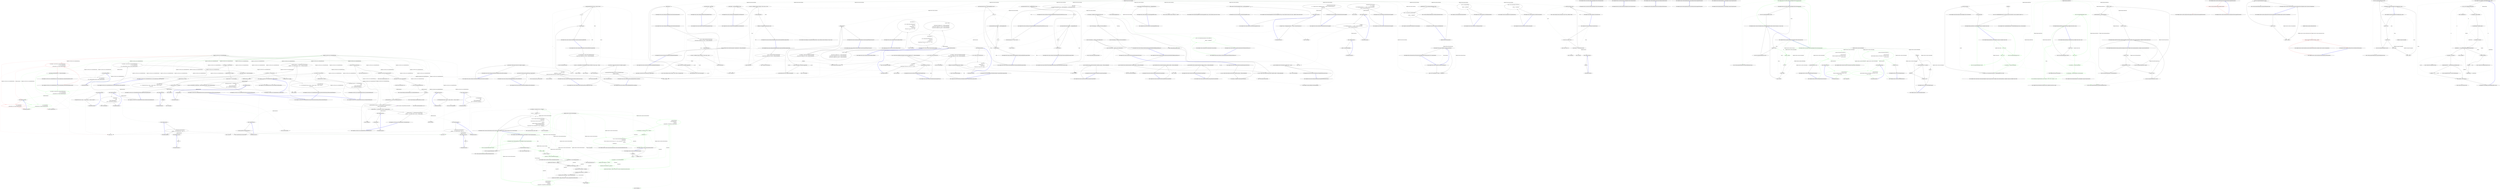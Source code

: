 digraph  {
n93 [label="Hangfire.Core.Tests.Server.SchedulePollerFacts", span=""];
n0 [label="Entry Hangfire.Core.Tests.Server.SchedulePollerFacts.SchedulePollerFacts()", span="19-19", cluster="Hangfire.Core.Tests.Server.SchedulePollerFacts.SchedulePollerFacts()"];
n1 [label="_storage = new Mock<JobStorage>()", span="21-21", cluster="Hangfire.Core.Tests.Server.SchedulePollerFacts.SchedulePollerFacts()"];
n2 [label="_connection = new Mock<IStorageConnection>()", span="22-22", cluster="Hangfire.Core.Tests.Server.SchedulePollerFacts.SchedulePollerFacts()"];
n11 [label="Entry Mock<JobStorage>.cstr", span="", cluster="Mock<JobStorage>.cstr"];
n3 [label="_stateMachine = new Mock<IStateMachine>()", span="23-23", cluster="Hangfire.Core.Tests.Server.SchedulePollerFacts.SchedulePollerFacts()"];
n12 [label="Entry Mock<IStorageConnection>.cstr", span="", cluster="Mock<IStorageConnection>.cstr"];
n4 [label="_cts = new CancellationTokenSource()", span="24-24", cluster="Hangfire.Core.Tests.Server.SchedulePollerFacts.SchedulePollerFacts()"];
n13 [label="Entry Mock<IStateMachine>.cstr", span="", cluster="Mock<IStateMachine>.cstr"];
n5 [label="_cts.Cancel()", span="25-25", cluster="Hangfire.Core.Tests.Server.SchedulePollerFacts.SchedulePollerFacts()"];
n14 [label="Entry System.Threading.CancellationTokenSource.CancellationTokenSource()", span="0-0", cluster="System.Threading.CancellationTokenSource.CancellationTokenSource()"];
n6 [label="_stateMachineFactory = new Mock<IStateMachineFactory>()", span="27-27", cluster="Hangfire.Core.Tests.Server.SchedulePollerFacts.SchedulePollerFacts()"];
n15 [label="Entry System.Threading.CancellationTokenSource.Cancel()", span="0-0", cluster="System.Threading.CancellationTokenSource.Cancel()"];
n7 [label="_stateMachineFactory.Setup(x => x.Create(It.IsNotNull<IStorageConnection>()))\r\n                .Returns(_stateMachine.Object)", span="28-29", cluster="Hangfire.Core.Tests.Server.SchedulePollerFacts.SchedulePollerFacts()"];
n16 [label="Entry Mock<IStateMachineFactory>.cstr", span="", cluster="Mock<IStateMachineFactory>.cstr"];
n8 [label="_storage.Setup(x => x.GetConnection()).Returns(_connection.Object)", span="31-31", cluster="Hangfire.Core.Tests.Server.SchedulePollerFacts.SchedulePollerFacts()"];
n17 [label="Entry Unk.Setup", span="", cluster="Unk.Setup"];
n18 [label="Entry Unk.Returns", span="", cluster="Unk.Returns"];
n19 [label="Entry lambda expression", span="28-28", cluster="lambda expression"];
n9 [label="_connection.Setup(x => x.GetFirstByLowestScoreFromSet(\r\n                ''schedule'', 0, It.Is<double>(time => time > 0))).Returns(JobId)", span="32-33", cluster="Hangfire.Core.Tests.Server.SchedulePollerFacts.SchedulePollerFacts()"];
n24 [label="Entry lambda expression", span="31-31", cluster="lambda expression"];
n10 [label="Exit Hangfire.Core.Tests.Server.SchedulePollerFacts.SchedulePollerFacts()", span="19-19", cluster="Hangfire.Core.Tests.Server.SchedulePollerFacts.SchedulePollerFacts()"];
n28 [label="Entry lambda expression", span="32-33", cluster="lambda expression"];
n20 [label="x.Create(It.IsNotNull<IStorageConnection>())", span="28-28", cluster="lambda expression"];
n21 [label="Exit lambda expression", span="28-28", cluster="lambda expression"];
n22 [label="Entry Unk.>", span="", cluster="Unk.>"];
n23 [label="Entry Unk.Create", span="", cluster="Unk.Create"];
n25 [label="x.GetConnection()", span="31-31", cluster="lambda expression"];
n26 [label="Exit lambda expression", span="31-31", cluster="lambda expression"];
n27 [label="Entry Unk.GetConnection", span="", cluster="Unk.GetConnection"];
n29 [label="x.GetFirstByLowestScoreFromSet(\r\n                ''schedule'', 0, It.Is<double>(time => time > 0))", span="32-33", cluster="lambda expression"];
n30 [label="Exit lambda expression", span="32-33", cluster="lambda expression"];
n31 [label="Entry Unk.GetFirstByLowestScoreFromSet", span="", cluster="Unk.GetFirstByLowestScoreFromSet"];
n32 [label="Entry lambda expression", span="33-33", cluster="lambda expression"];
n33 [label="time > 0", span="33-33", cluster="lambda expression"];
n34 [label="Exit lambda expression", span="33-33", cluster="lambda expression"];
n35 [label="Entry Hangfire.Core.Tests.Server.SchedulePollerFacts.Ctor_ThrowsAnException_WhenStorageIsNull()", span="37-37", cluster="Hangfire.Core.Tests.Server.SchedulePollerFacts.Ctor_ThrowsAnException_WhenStorageIsNull()"];
n36 [label="var exception = Assert.Throws<ArgumentNullException>(\r\n                () => new SchedulePoller(\r\n                    null, _stateMachineFactory.Object, Timeout.InfiniteTimeSpan))", span="39-41", cluster="Hangfire.Core.Tests.Server.SchedulePollerFacts.Ctor_ThrowsAnException_WhenStorageIsNull()"];
n37 [label="Assert.Equal(''storage'', exception.ParamName)", span="43-43", cluster="Hangfire.Core.Tests.Server.SchedulePollerFacts.Ctor_ThrowsAnException_WhenStorageIsNull()"];
n40 [label="Entry lambda expression", span="40-41", cluster="lambda expression"];
n38 [label="Exit Hangfire.Core.Tests.Server.SchedulePollerFacts.Ctor_ThrowsAnException_WhenStorageIsNull()", span="37-37", cluster="Hangfire.Core.Tests.Server.SchedulePollerFacts.Ctor_ThrowsAnException_WhenStorageIsNull()"];
n39 [label="Entry Unk.Equal", span="", cluster="Unk.Equal"];
n41 [label="new SchedulePoller(\r\n                    null, _stateMachineFactory.Object, Timeout.InfiniteTimeSpan)", span="40-41", cluster="lambda expression"];
n42 [label="Exit lambda expression", span="40-41", cluster="lambda expression"];
n43 [label="Entry SchedulePoller.cstr", span="", cluster="SchedulePoller.cstr"];
n44 [label="Entry Hangfire.Core.Tests.Server.SchedulePollerFacts.Ctor_ThrowsAnException_WhenStateMachineFactoryIsNull()", span="47-47", cluster="Hangfire.Core.Tests.Server.SchedulePollerFacts.Ctor_ThrowsAnException_WhenStateMachineFactoryIsNull()"];
n45 [label="var exception = Assert.Throws<ArgumentNullException>(\r\n                () => new SchedulePoller(\r\n                    _storage.Object, null, Timeout.InfiniteTimeSpan))", span="49-51", cluster="Hangfire.Core.Tests.Server.SchedulePollerFacts.Ctor_ThrowsAnException_WhenStateMachineFactoryIsNull()", color=red, community=0];
n46 [label="Assert.Equal(''stateMachineFactory'', exception.ParamName)", span="53-53", cluster="Hangfire.Core.Tests.Server.SchedulePollerFacts.Ctor_ThrowsAnException_WhenStateMachineFactoryIsNull()"];
n48 [label="Entry lambda expression", span="50-51", cluster="lambda expression"];
n47 [label="Exit Hangfire.Core.Tests.Server.SchedulePollerFacts.Ctor_ThrowsAnException_WhenStateMachineFactoryIsNull()", span="47-47", cluster="Hangfire.Core.Tests.Server.SchedulePollerFacts.Ctor_ThrowsAnException_WhenStateMachineFactoryIsNull()"];
n49 [label="new SchedulePoller(\r\n                    _storage.Object, null, Timeout.InfiniteTimeSpan)", span="50-51", cluster="lambda expression", color=red, community=0];
n50 [label="Exit lambda expression", span="50-51", cluster="lambda expression"];
n51 [label="Entry Hangfire.Core.Tests.Server.SchedulePollerFacts.Execute_TakesConnectionAndDisposesIt()", span="57-57", cluster="Hangfire.Core.Tests.Server.SchedulePollerFacts.Execute_TakesConnectionAndDisposesIt()"];
n52 [label="var scheduler = CreateScheduler()", span="59-59", cluster="Hangfire.Core.Tests.Server.SchedulePollerFacts.Execute_TakesConnectionAndDisposesIt()"];
n53 [label="scheduler.Execute(_cts.Token)", span="61-61", cluster="Hangfire.Core.Tests.Server.SchedulePollerFacts.Execute_TakesConnectionAndDisposesIt()"];
n57 [label="Entry Hangfire.Core.Tests.Server.SchedulePollerFacts.CreateScheduler()", span="94-94", cluster="Hangfire.Core.Tests.Server.SchedulePollerFacts.CreateScheduler()"];
n54 [label="_storage.Verify(x => x.GetConnection())", span="63-63", cluster="Hangfire.Core.Tests.Server.SchedulePollerFacts.Execute_TakesConnectionAndDisposesIt()"];
n58 [label="Entry Hangfire.Server.SchedulePoller.Execute(System.Threading.CancellationToken)", span="47-47", cluster="Hangfire.Server.SchedulePoller.Execute(System.Threading.CancellationToken)"];
n55 [label="_connection.Verify(x => x.Dispose())", span="64-64", cluster="Hangfire.Core.Tests.Server.SchedulePollerFacts.Execute_TakesConnectionAndDisposesIt()"];
n59 [label="Entry Unk.Verify", span="", cluster="Unk.Verify"];
n60 [label="Entry lambda expression", span="63-63", cluster="lambda expression"];
n56 [label="Exit Hangfire.Core.Tests.Server.SchedulePollerFacts.Execute_TakesConnectionAndDisposesIt()", span="57-57", cluster="Hangfire.Core.Tests.Server.SchedulePollerFacts.Execute_TakesConnectionAndDisposesIt()"];
n63 [label="Entry lambda expression", span="64-64", cluster="lambda expression"];
n61 [label="x.GetConnection()", span="63-63", cluster="lambda expression"];
n62 [label="Exit lambda expression", span="63-63", cluster="lambda expression"];
n64 [label="x.Dispose()", span="64-64", cluster="lambda expression"];
n65 [label="Exit lambda expression", span="64-64", cluster="lambda expression"];
n66 [label="Entry Unk.Dispose", span="", cluster="Unk.Dispose"];
n67 [label="Entry Hangfire.Core.Tests.Server.SchedulePollerFacts.Execute_MovesJobStateToEnqueued()", span="68-68", cluster="Hangfire.Core.Tests.Server.SchedulePollerFacts.Execute_MovesJobStateToEnqueued()"];
n68 [label="var scheduler = CreateScheduler()", span="70-70", cluster="Hangfire.Core.Tests.Server.SchedulePollerFacts.Execute_MovesJobStateToEnqueued()"];
n69 [label="scheduler.Execute(_cts.Token)", span="72-72", cluster="Hangfire.Core.Tests.Server.SchedulePollerFacts.Execute_MovesJobStateToEnqueued()"];
n70 [label="_stateMachine.Verify(x => x.ChangeState(\r\n                JobId,\r\n                It.IsAny<EnqueuedState>(),\r\n                new[] { ScheduledState.StateName }))", span="74-77", cluster="Hangfire.Core.Tests.Server.SchedulePollerFacts.Execute_MovesJobStateToEnqueued()"];
n71 [label="Exit Hangfire.Core.Tests.Server.SchedulePollerFacts.Execute_MovesJobStateToEnqueued()", span="68-68", cluster="Hangfire.Core.Tests.Server.SchedulePollerFacts.Execute_MovesJobStateToEnqueued()"];
n72 [label="Entry lambda expression", span="74-77", cluster="lambda expression"];
n73 [label="x.ChangeState(\r\n                JobId,\r\n                It.IsAny<EnqueuedState>(),\r\n                new[] { ScheduledState.StateName })", span="74-77", cluster="lambda expression"];
n74 [label="Exit lambda expression", span="74-77", cluster="lambda expression"];
n75 [label="Entry Unk.ChangeState", span="", cluster="Unk.ChangeState"];
n76 [label="Entry Hangfire.Core.Tests.Server.SchedulePollerFacts.Execute_DoesNotCallStateMachine_IfThereAreNoJobsToEnqueue()", span="81-81", cluster="Hangfire.Core.Tests.Server.SchedulePollerFacts.Execute_DoesNotCallStateMachine_IfThereAreNoJobsToEnqueue()"];
n77 [label="_connection.Setup(x => x.GetFirstByLowestScoreFromSet(\r\n                ''schedule'', 0, It.Is<double>(time => time > 0))).Returns((string)null)", span="83-84", cluster="Hangfire.Core.Tests.Server.SchedulePollerFacts.Execute_DoesNotCallStateMachine_IfThereAreNoJobsToEnqueue()"];
n78 [label="var scheduler = CreateScheduler()", span="85-85", cluster="Hangfire.Core.Tests.Server.SchedulePollerFacts.Execute_DoesNotCallStateMachine_IfThereAreNoJobsToEnqueue()"];
n82 [label="Entry lambda expression", span="83-84", cluster="lambda expression"];
n79 [label="scheduler.Execute(_cts.Token)", span="87-87", cluster="Hangfire.Core.Tests.Server.SchedulePollerFacts.Execute_DoesNotCallStateMachine_IfThereAreNoJobsToEnqueue()"];
n80 [label="_stateMachine.Verify(\r\n                x => x.ChangeState(It.IsAny<string>(), It.IsAny<IState>(), It.IsAny<string[]>()),\r\n                Times.Never)", span="89-91", cluster="Hangfire.Core.Tests.Server.SchedulePollerFacts.Execute_DoesNotCallStateMachine_IfThereAreNoJobsToEnqueue()"];
n81 [label="Exit Hangfire.Core.Tests.Server.SchedulePollerFacts.Execute_DoesNotCallStateMachine_IfThereAreNoJobsToEnqueue()", span="81-81", cluster="Hangfire.Core.Tests.Server.SchedulePollerFacts.Execute_DoesNotCallStateMachine_IfThereAreNoJobsToEnqueue()"];
n88 [label="Entry lambda expression", span="90-90", cluster="lambda expression"];
n83 [label="x.GetFirstByLowestScoreFromSet(\r\n                ''schedule'', 0, It.Is<double>(time => time > 0))", span="83-84", cluster="lambda expression"];
n84 [label="Exit lambda expression", span="83-84", cluster="lambda expression"];
n85 [label="Entry lambda expression", span="84-84", cluster="lambda expression"];
n86 [label="time > 0", span="84-84", cluster="lambda expression"];
n87 [label="Exit lambda expression", span="84-84", cluster="lambda expression"];
n89 [label="x.ChangeState(It.IsAny<string>(), It.IsAny<IState>(), It.IsAny<string[]>())", span="90-90", cluster="lambda expression"];
n90 [label="Exit lambda expression", span="90-90", cluster="lambda expression"];
n91 [label="return new SchedulePoller(_storage.Object, _stateMachineFactory.Object, Timeout.InfiniteTimeSpan);", span="96-96", cluster="Hangfire.Core.Tests.Server.SchedulePollerFacts.CreateScheduler()"];
n92 [label="Exit Hangfire.Core.Tests.Server.SchedulePollerFacts.CreateScheduler()", span="94-94", cluster="Hangfire.Core.Tests.Server.SchedulePollerFacts.CreateScheduler()"];
d45 [label="var exception = Assert.Throws<ArgumentNullException>(\r\n                () => new SchedulePoller(\r\n                    _storage.Object, null, Timeout.InfiniteTimeSpan))", span="49-51", cluster="Hangfire.Core.Tests.Server.SchedulePollerFacts.Ctor_ThrowsAnException_WhenStateMachineFactoryIsNull()", color=green, community=0];
d93 [label="Hangfire.Core.Tests.Server.SchedulePollerFacts", span=""];
d22 [label="Entry Unk.>", span="", cluster="Unk.>"];
d49 [label="new SchedulePoller(\r\n                    _storage.Object, null, Timeout.InfiniteTimeSpan)", span="50-51", cluster="lambda expression", color=green, community=0];
d69 [label="scheduler.Execute(_cts.Token)", span="72-72", cluster="Hangfire.Core.Tests.Server.SchedulePollerFacts.Execute_MovesJobStateToEnqueued()"];
d70 [label="_stateMachine.Verify(x => x.TryToChangeState(\r\n                JobId,\r\n                It.IsAny<EnqueuedState>(),\r\n                new[] { ScheduledState.StateName }))", span="74-77", cluster="Hangfire.Core.Tests.Server.SchedulePollerFacts.Execute_MovesJobStateToEnqueued()"];
d79 [label="scheduler.Execute(_cts.Token)", span="87-87", cluster="Hangfire.Core.Tests.Server.SchedulePollerFacts.Execute_DoesNotCallStateMachine_IfThereAreNoJobsToEnqueue()"];
d80 [label="_stateMachine.Verify(\r\n                x => x.TryToChangeState(It.IsAny<string>(), It.IsAny<IState>(), It.IsAny<string[]>()),\r\n                Times.Never)", span="89-91", cluster="Hangfire.Core.Tests.Server.SchedulePollerFacts.Execute_DoesNotCallStateMachine_IfThereAreNoJobsToEnqueue()"];
d73 [label="x.TryToChangeState(\r\n                JobId,\r\n                It.IsAny<EnqueuedState>(),\r\n                new[] { ScheduledState.StateName })", span="74-77", cluster="lambda expression"];
d89 [label="x.TryToChangeState(It.IsAny<string>(), It.IsAny<IState>(), It.IsAny<string[]>())", span="90-90", cluster="lambda expression"];
d71 [label="Exit Hangfire.Core.Tests.Server.SchedulePollerFacts.Execute_MovesJobStateToEnqueued()", span="68-68", cluster="Hangfire.Core.Tests.Server.SchedulePollerFacts.Execute_MovesJobStateToEnqueued()"];
d59 [label="Entry Unk.Verify", span="", cluster="Unk.Verify"];
d72 [label="Entry lambda expression", span="74-77", cluster="lambda expression"];
d81 [label="Exit Hangfire.Core.Tests.Server.SchedulePollerFacts.Execute_DoesNotCallStateMachine_IfThereAreNoJobsToEnqueue()", span="81-81", cluster="Hangfire.Core.Tests.Server.SchedulePollerFacts.Execute_DoesNotCallStateMachine_IfThereAreNoJobsToEnqueue()"];
d88 [label="Entry lambda expression", span="90-90", cluster="lambda expression"];
d74 [label="Exit lambda expression", span="74-77", cluster="lambda expression"];
d75 [label="Entry Unk.TryToChangeState", span="", cluster="Unk.TryToChangeState"];
d90 [label="Exit lambda expression", span="90-90", cluster="lambda expression"];
m0_0 [label="Entry HangFire.Filters.IServerFilter.OnPerforming(HangFire.Filters.PerformingContext)", span="4-4", cluster="HangFire.Filters.IServerFilter.OnPerforming(HangFire.Filters.PerformingContext)", file="ExpirationManager.cs"];
m0_1 [label="Exit HangFire.Filters.IServerFilter.OnPerforming(HangFire.Filters.PerformingContext)", span="4-4", cluster="HangFire.Filters.IServerFilter.OnPerforming(HangFire.Filters.PerformingContext)", file="ExpirationManager.cs"];
m0_2 [label="Entry HangFire.Filters.IServerFilter.OnPerformed(HangFire.Filters.PerformedContext)", span="5-5", cluster="HangFire.Filters.IServerFilter.OnPerformed(HangFire.Filters.PerformedContext)", file="ExpirationManager.cs"];
m0_3 [label="Exit HangFire.Filters.IServerFilter.OnPerformed(HangFire.Filters.PerformedContext)", span="5-5", cluster="HangFire.Filters.IServerFilter.OnPerformed(HangFire.Filters.PerformedContext)", file="ExpirationManager.cs"];
m1_0 [label="Entry Hangfire.SqlServer.IPersistentJobQueueProvider.GetJobQueue(IDbConnection)", span="22-22", cluster="Hangfire.SqlServer.IPersistentJobQueueProvider.GetJobQueue(IDbConnection)", file="IPersistentJobQueueProvider.cs"];
m1_1 [label="Exit Hangfire.SqlServer.IPersistentJobQueueProvider.GetJobQueue(IDbConnection)", span="22-22", cluster="Hangfire.SqlServer.IPersistentJobQueueProvider.GetJobQueue(IDbConnection)", file="IPersistentJobQueueProvider.cs"];
m1_2 [label="Entry Hangfire.SqlServer.IPersistentJobQueueProvider.GetJobQueueMonitoringApi(IDbConnection)", span="23-23", cluster="Hangfire.SqlServer.IPersistentJobQueueProvider.GetJobQueueMonitoringApi(IDbConnection)", file="IPersistentJobQueueProvider.cs"];
m1_3 [label="Exit Hangfire.SqlServer.IPersistentJobQueueProvider.GetJobQueueMonitoringApi(IDbConnection)", span="23-23", cluster="Hangfire.SqlServer.IPersistentJobQueueProvider.GetJobQueueMonitoringApi(IDbConnection)", file="IPersistentJobQueueProvider.cs"];
m3_0 [label="Entry Hangfire.States.IStateMachineFactory.Create(Hangfire.Storage.IStorageConnection)", span="22-22", cluster="Hangfire.States.IStateMachineFactory.Create(Hangfire.Storage.IStorageConnection)", file="RabbitMqJobQueueProvider.cs"];
m3_1 [label="Exit Hangfire.States.IStateMachineFactory.Create(Hangfire.Storage.IStorageConnection)", span="22-22", cluster="Hangfire.States.IStateMachineFactory.Create(Hangfire.Storage.IStorageConnection)", file="RabbitMqJobQueueProvider.cs"];
m4_0 [label="Entry Hangfire.States.IStateMachineFactory.Create(Hangfire.Storage.IStorageConnection)", span="22-22", cluster="Hangfire.States.IStateMachineFactory.Create(Hangfire.Storage.IStorageConnection)", file="SqlServerDistributedLock.cs"];
m4_1 [label="Exit Hangfire.States.IStateMachineFactory.Create(Hangfire.Storage.IStorageConnection)", span="22-22", cluster="Hangfire.States.IStateMachineFactory.Create(Hangfire.Storage.IStorageConnection)", color=green, community=0, file="SqlServerDistributedLock.cs"];
m4_2 [label="throw new ArgumentNullException(''storage'');", span="49-49", cluster="Hangfire.SqlServer.SqlServerDistributedLock.SqlServerDistributedLock(Hangfire.SqlServer.SqlServerStorage, string, System.TimeSpan)", color=green, community=0, file="SqlServerDistributedLock.cs"];
m4_3 [label="String.IsNullOrEmpty(resource)", span="50-50", cluster="Hangfire.SqlServer.SqlServerDistributedLock.SqlServerDistributedLock(Hangfire.SqlServer.SqlServerStorage, string, System.TimeSpan)", file="SqlServerDistributedLock.cs"];
m4_5 [label="_storage = storage", span="52-52", cluster="Hangfire.SqlServer.SqlServerDistributedLock.SqlServerDistributedLock(Hangfire.SqlServer.SqlServerStorage, string, System.TimeSpan)", color=green, community=0, file="SqlServerDistributedLock.cs"];
m4_6 [label="_resource = resource", span="53-53", cluster="Hangfire.SqlServer.SqlServerDistributedLock.SqlServerDistributedLock(Hangfire.SqlServer.SqlServerStorage, string, System.TimeSpan)", file="SqlServerDistributedLock.cs"];
m4_7 [label="_connection = storage.CreateAndOpenConnection()", span="54-54", cluster="Hangfire.SqlServer.SqlServerDistributedLock.SqlServerDistributedLock(Hangfire.SqlServer.SqlServerStorage, string, System.TimeSpan)", color=green, community=0, file="SqlServerDistributedLock.cs"];
m4_8 [label="var parameters = new DynamicParameters()", span="56-56", cluster="Hangfire.SqlServer.SqlServerDistributedLock.SqlServerDistributedLock(Hangfire.SqlServer.SqlServerStorage, string, System.TimeSpan)", file="SqlServerDistributedLock.cs"];
m4_15 [label="_connection.Execute(\r\n                @''sp_getapplock'', \r\n                parameters, \r\n                commandType: CommandType.StoredProcedure)", span="64-67", cluster="Hangfire.SqlServer.SqlServerDistributedLock.SqlServerDistributedLock(Hangfire.SqlServer.SqlServerStorage, string, System.TimeSpan)", color=green, community=0, file="SqlServerDistributedLock.cs"];
m4_14 [label="parameters.Add(''@Result'', dbType: DbType.Int32, direction: ParameterDirection.ReturnValue)", span="62-62", cluster="Hangfire.SqlServer.SqlServerDistributedLock.SqlServerDistributedLock(Hangfire.SqlServer.SqlServerStorage, string, System.TimeSpan)", file="SqlServerDistributedLock.cs"];
m4_16 [label="var lockResult = parameters.Get<int>(''@Result'')", span="69-69", cluster="Hangfire.SqlServer.SqlServerDistributedLock.SqlServerDistributedLock(Hangfire.SqlServer.SqlServerStorage, string, System.TimeSpan)", file="SqlServerDistributedLock.cs"];
m4_13 [label="parameters.Add(''@LockTimeout'', timeout.TotalMilliseconds)", span="61-61", cluster="Hangfire.SqlServer.SqlServerDistributedLock.SqlServerDistributedLock(Hangfire.SqlServer.SqlServerStorage, string, System.TimeSpan)", file="SqlServerDistributedLock.cs"];
m4_4 [label="throw new ArgumentNullException(''resource'');", span="50-50", cluster="Hangfire.SqlServer.SqlServerDistributedLock.SqlServerDistributedLock(Hangfire.SqlServer.SqlServerStorage, string, System.TimeSpan)", file="SqlServerDistributedLock.cs"];
m4_9 [label="parameters.Add(''@Resource'', _resource)", span="57-57", cluster="Hangfire.SqlServer.SqlServerDistributedLock.SqlServerDistributedLock(Hangfire.SqlServer.SqlServerStorage, string, System.TimeSpan)", file="SqlServerDistributedLock.cs"];
m4_18 [label="throw new SqlServerDistributedLockException(\r\n                    String.Format(\r\n                    ''Could not place a lock on the resource '{0}': {1}.'',\r\n                    _resource,\r\n                    LockErrorMessages.ContainsKey(lockResult) \r\n                        ? LockErrorMessages[lockResult]\r\n                        : String.Format(''Server returned the '{0}' error.'', lockResult)));", span="73-79", cluster="Hangfire.SqlServer.SqlServerDistributedLock.SqlServerDistributedLock(Hangfire.SqlServer.SqlServerStorage, string, System.TimeSpan)", file="SqlServerDistributedLock.cs"];
m4_10 [label="parameters.Add(''@DbPrincipal'', ''public'')", span="58-58", cluster="Hangfire.SqlServer.SqlServerDistributedLock.SqlServerDistributedLock(Hangfire.SqlServer.SqlServerStorage, string, System.TimeSpan)", file="SqlServerDistributedLock.cs"];
m4_11 [label="parameters.Add(''@LockMode'', LockMode)", span="59-59", cluster="Hangfire.SqlServer.SqlServerDistributedLock.SqlServerDistributedLock(Hangfire.SqlServer.SqlServerStorage, string, System.TimeSpan)", file="SqlServerDistributedLock.cs"];
m4_12 [label="parameters.Add(''@LockOwner'', LockOwner)", span="60-60", cluster="Hangfire.SqlServer.SqlServerDistributedLock.SqlServerDistributedLock(Hangfire.SqlServer.SqlServerStorage, string, System.TimeSpan)", file="SqlServerDistributedLock.cs"];
m4_17 [label="lockResult < 0", span="71-71", cluster="Hangfire.SqlServer.SqlServerDistributedLock.SqlServerDistributedLock(Hangfire.SqlServer.SqlServerStorage, string, System.TimeSpan)", file="SqlServerDistributedLock.cs"];
m4_19 [label="Exit Hangfire.SqlServer.SqlServerDistributedLock.SqlServerDistributedLock(Hangfire.SqlServer.SqlServerStorage, string, System.TimeSpan)", span="44-44", cluster="Hangfire.SqlServer.SqlServerDistributedLock.SqlServerDistributedLock(Hangfire.SqlServer.SqlServerStorage, string, System.TimeSpan)", file="SqlServerDistributedLock.cs"];
m4_20 [label="Entry System.ArgumentNullException.ArgumentNullException(string)", span="0-0", cluster="System.ArgumentNullException.ArgumentNullException(string)", file="SqlServerDistributedLock.cs"];
m4_22 [label="Entry Hangfire.SqlServer.SqlServerStorage.CreateAndOpenConnection()", span="218-218", cluster="Hangfire.SqlServer.SqlServerStorage.CreateAndOpenConnection()", file="SqlServerDistributedLock.cs"];
m4_25 [label="Entry Unk.Execute", span="", cluster="Unk.Execute", file="SqlServerDistributedLock.cs"];
m4_21 [label="Entry string.IsNullOrEmpty(string)", span="0-0", cluster="string.IsNullOrEmpty(string)", file="SqlServerDistributedLock.cs"];
m4_27 [label="Entry Hangfire.SqlServer.SqlServerDistributedLockException.SqlServerDistributedLockException(string)", span="22-22", cluster="Hangfire.SqlServer.SqlServerDistributedLockException.SqlServerDistributedLockException(string)", file="SqlServerDistributedLock.cs"];
m4_29 [label="Entry Unk.Format", span="", cluster="Unk.Format", file="SqlServerDistributedLock.cs"];
m4_30 [label="Entry string.Format(string, object, object)", span="0-0", cluster="string.Format(string, object, object)", file="SqlServerDistributedLock.cs"];
m4_28 [label="Entry Unk.ContainsKey", span="", cluster="Unk.ContainsKey", file="SqlServerDistributedLock.cs"];
m4_31 [label="Entry Hangfire.SqlServer.SqlServerDistributedLock.Dispose()", span="83-83", cluster="Hangfire.SqlServer.SqlServerDistributedLock.Dispose()", file="SqlServerDistributedLock.cs"];
m4_35 [label="var parameters = new DynamicParameters()", span="91-91", cluster="Hangfire.SqlServer.SqlServerDistributedLock.Dispose()", color=green, community=0, file="SqlServerDistributedLock.cs"];
m4_34 [label="_completed = true", span="87-87", cluster="Hangfire.SqlServer.SqlServerDistributedLock.Dispose()", file="SqlServerDistributedLock.cs"];
m4_36 [label="parameters.Add(''@Resource'', _resource)", span="92-92", cluster="Hangfire.SqlServer.SqlServerDistributedLock.Dispose()", color=green, community=0, file="SqlServerDistributedLock.cs"];
m4_37 [label="parameters.Add(''@LockOwner'', LockOwner)", span="93-93", cluster="Hangfire.SqlServer.SqlServerDistributedLock.Dispose()", color=green, community=0, file="SqlServerDistributedLock.cs"];
m4_38 [label="parameters.Add(''@Result'', dbType: DbType.Int32, direction: ParameterDirection.ReturnValue)", span="94-94", cluster="Hangfire.SqlServer.SqlServerDistributedLock.Dispose()", color=green, community=0, file="SqlServerDistributedLock.cs"];
m4_39 [label="_connection.Execute(\r\n                    @''sp_releaseapplock'',\r\n                    parameters,\r\n                    commandType: CommandType.StoredProcedure)", span="96-99", cluster="Hangfire.SqlServer.SqlServerDistributedLock.Dispose()", color=green, community=0, file="SqlServerDistributedLock.cs"];
m4_40 [label="var releaseResult = parameters.Get<int>(''@Result'')", span="101-101", cluster="Hangfire.SqlServer.SqlServerDistributedLock.Dispose()", color=green, community=0, file="SqlServerDistributedLock.cs"];
m4_41 [label="releaseResult < 0", span="103-103", cluster="Hangfire.SqlServer.SqlServerDistributedLock.Dispose()", color=green, community=0, file="SqlServerDistributedLock.cs"];
m4_42 [label="throw new SqlServerDistributedLockException(\r\n                        String.Format(\r\n                            ''Could not release a lock on the resource '{0}': Server returned the '{1}' error.'',\r\n                            _resource,\r\n                            releaseResult));", span="105-109", cluster="Hangfire.SqlServer.SqlServerDistributedLock.Dispose()", color=green, community=0, file="SqlServerDistributedLock.cs"];
m4_32 [label=_completed, span="85-85", cluster="Hangfire.SqlServer.SqlServerDistributedLock.Dispose()", file="SqlServerDistributedLock.cs"];
m4_33 [label="return;", span="85-85", cluster="Hangfire.SqlServer.SqlServerDistributedLock.Dispose()", file="SqlServerDistributedLock.cs"];
m4_43 [label="Exit Hangfire.SqlServer.SqlServerDistributedLock.Dispose()", span="83-83", cluster="Hangfire.SqlServer.SqlServerDistributedLock.Dispose()", file="SqlServerDistributedLock.cs"];
m4_23 [label="Entry DynamicParameters.cstr", span="", cluster="DynamicParameters.cstr", file="SqlServerDistributedLock.cs"];
m4_24 [label="Entry Unk.Add", span="", cluster="Unk.Add", file="SqlServerDistributedLock.cs"];
m4_44 [label="Hangfire.SqlServer.SqlServerDistributedLock", span="", file="SqlServerDistributedLock.cs"];
m5_12 [label="Entry System.ArgumentNullException.ArgumentNullException(string)", span="0-0", cluster="System.ArgumentNullException.ArgumentNullException(string)", file="SqlServerFetchedJob.cs"];
m5_22 [label="Entry Hangfire.SqlServer.SqlServerFetchedJob.Requeue()", span="64-64", cluster="Hangfire.SqlServer.SqlServerFetchedJob.Requeue()", file="SqlServerFetchedJob.cs"];
m5_23 [label="_storage.UseConnection(connection =>\r\n            {\r\n                connection.Execute(\r\n                    ''update HangFire.JobQueue set FetchedAt = null where Id = @id'',\r\n                    new { id = Id });\r\n            })", span="66-71", cluster="Hangfire.SqlServer.SqlServerFetchedJob.Requeue()", color=green, community=0, file="SqlServerFetchedJob.cs"];
m5_24 [label="_requeued = true", span="73-73", cluster="Hangfire.SqlServer.SqlServerFetchedJob.Requeue()", file="SqlServerFetchedJob.cs"];
m5_25 [label="Exit Hangfire.SqlServer.SqlServerFetchedJob.Requeue()", span="64-64", cluster="Hangfire.SqlServer.SqlServerFetchedJob.Requeue()", file="SqlServerFetchedJob.cs"];
m5_0 [label="Entry HangFire.Filters.IServerFilter.OnPerforming(HangFire.Filters.PerformingContext)", span="4-4", cluster="HangFire.Filters.IServerFilter.OnPerforming(HangFire.Filters.PerformingContext)", file="SqlServerFetchedJob.cs"];
m5_1 [label="Exit HangFire.Filters.IServerFilter.OnPerforming(HangFire.Filters.PerformingContext)", span="4-4", cluster="HangFire.Filters.IServerFilter.OnPerforming(HangFire.Filters.PerformingContext)", color=green, community=0, file="SqlServerFetchedJob.cs"];
m5_2 [label="Entry HangFire.Filters.IServerFilter.OnPerformed(HangFire.Filters.PerformedContext)", span="5-5", cluster="HangFire.Filters.IServerFilter.OnPerformed(HangFire.Filters.PerformedContext)", color=green, community=0, file="SqlServerFetchedJob.cs"];
m5_3 [label="Exit HangFire.Filters.IServerFilter.OnPerformed(HangFire.Filters.PerformedContext)", span="5-5", cluster="HangFire.Filters.IServerFilter.OnPerformed(HangFire.Filters.PerformedContext)", file="SqlServerFetchedJob.cs"];
m5_7 [label="_storage = storage", span="41-41", cluster="Hangfire.SqlServer.SqlServerFetchedJob.SqlServerFetchedJob(Hangfire.SqlServer.SqlServerStorage, int, string, string)", color=green, community=0, file="SqlServerFetchedJob.cs"];
m5_5 [label="queue == null", span="39-39", cluster="Hangfire.SqlServer.SqlServerFetchedJob.SqlServerFetchedJob(Hangfire.SqlServer.SqlServerStorage, int, string, string)", file="SqlServerFetchedJob.cs"];
m5_8 [label="Id = id", span="43-43", cluster="Hangfire.SqlServer.SqlServerFetchedJob.SqlServerFetchedJob(Hangfire.SqlServer.SqlServerStorage, int, string, string)", file="SqlServerFetchedJob.cs"];
m5_9 [label="JobId = jobId", span="44-44", cluster="Hangfire.SqlServer.SqlServerFetchedJob.SqlServerFetchedJob(Hangfire.SqlServer.SqlServerStorage, int, string, string)", file="SqlServerFetchedJob.cs"];
m5_10 [label="Queue = queue", span="45-45", cluster="Hangfire.SqlServer.SqlServerFetchedJob.SqlServerFetchedJob(Hangfire.SqlServer.SqlServerStorage, int, string, string)", file="SqlServerFetchedJob.cs"];
m5_4 [label="throw new ArgumentNullException(''jobId'');", span="38-38", cluster="Hangfire.SqlServer.SqlServerFetchedJob.SqlServerFetchedJob(Hangfire.SqlServer.SqlServerStorage, int, string, string)", file="SqlServerFetchedJob.cs"];
m5_6 [label="throw new ArgumentNullException(''queue'');", span="39-39", cluster="Hangfire.SqlServer.SqlServerFetchedJob.SqlServerFetchedJob(Hangfire.SqlServer.SqlServerStorage, int, string, string)", file="SqlServerFetchedJob.cs"];
m5_11 [label="Exit Hangfire.SqlServer.SqlServerFetchedJob.SqlServerFetchedJob(Hangfire.SqlServer.SqlServerStorage, int, string, string)", span="31-31", cluster="Hangfire.SqlServer.SqlServerFetchedJob.SqlServerFetchedJob(Hangfire.SqlServer.SqlServerStorage, int, string, string)", file="SqlServerFetchedJob.cs"];
m5_21 [label="Entry Unk.Execute", span="", cluster="Unk.Execute", file="SqlServerFetchedJob.cs"];
m5_29 [label="Entry Hangfire.SqlServer.SqlServerFetchedJob.Dispose()", span="76-76", cluster="Hangfire.SqlServer.SqlServerFetchedJob.Dispose()", file="SqlServerFetchedJob.cs"];
m5_30 [label=_disposed, span="78-78", cluster="Hangfire.SqlServer.SqlServerFetchedJob.Dispose()", file="SqlServerFetchedJob.cs"];
m5_32 [label="!_removedFromQueue && !_requeued", span="80-80", cluster="Hangfire.SqlServer.SqlServerFetchedJob.Dispose()", file="SqlServerFetchedJob.cs"];
m5_33 [label="Requeue()", span="82-82", cluster="Hangfire.SqlServer.SqlServerFetchedJob.Dispose()", file="SqlServerFetchedJob.cs"];
m5_34 [label="_disposed = true", span="85-85", cluster="Hangfire.SqlServer.SqlServerFetchedJob.Dispose()", file="SqlServerFetchedJob.cs"];
m5_31 [label="return;", span="78-78", cluster="Hangfire.SqlServer.SqlServerFetchedJob.Dispose()", file="SqlServerFetchedJob.cs"];
m5_35 [label="Exit Hangfire.SqlServer.SqlServerFetchedJob.Dispose()", span="76-76", cluster="Hangfire.SqlServer.SqlServerFetchedJob.Dispose()", file="SqlServerFetchedJob.cs"];
m5_13 [label="Entry Hangfire.SqlServer.SqlServerFetchedJob.RemoveFromQueue()", span="52-52", cluster="Hangfire.SqlServer.SqlServerFetchedJob.RemoveFromQueue()", file="SqlServerFetchedJob.cs"];
m5_14 [label="_storage.UseConnection(connection =>\r\n            {\r\n                connection.Execute(\r\n                    ''delete from HangFire.JobQueue where Id = @id'',\r\n                    new { id = Id });\r\n            })", span="54-59", cluster="Hangfire.SqlServer.SqlServerFetchedJob.RemoveFromQueue()", color=green, community=0, file="SqlServerFetchedJob.cs"];
m5_15 [label="_removedFromQueue = true", span="61-61", cluster="Hangfire.SqlServer.SqlServerFetchedJob.RemoveFromQueue()", file="SqlServerFetchedJob.cs"];
m5_16 [label="Exit Hangfire.SqlServer.SqlServerFetchedJob.RemoveFromQueue()", span="52-52", cluster="Hangfire.SqlServer.SqlServerFetchedJob.RemoveFromQueue()", file="SqlServerFetchedJob.cs"];
m5_17 [label="Entry Hangfire.SqlServer.SqlServerStorage.UseConnection(System.Action<SqlConnection>)", span="174-174", cluster="Hangfire.SqlServer.SqlServerStorage.UseConnection(System.Action<SqlConnection>)", file="SqlServerFetchedJob.cs"];
m5_26 [label="Entry lambda expression", span="66-71", cluster="lambda expression", file="SqlServerFetchedJob.cs"];
m5_18 [label="Entry lambda expression", span="54-59", cluster="lambda expression", file="SqlServerFetchedJob.cs"];
m5_19 [label="connection.Execute(\r\n                    ''delete from HangFire.JobQueue where Id = @id'',\r\n                    new { id = Id })", span="56-58", cluster="lambda expression", color=green, community=0, file="SqlServerFetchedJob.cs"];
m5_20 [label="Exit lambda expression", span="54-59", cluster="lambda expression", file="SqlServerFetchedJob.cs"];
m5_27 [label="connection.Execute(\r\n                    ''update HangFire.JobQueue set FetchedAt = null where Id = @id'',\r\n                    new { id = Id })", span="68-70", cluster="lambda expression", color=green, community=0, file="SqlServerFetchedJob.cs"];
m5_28 [label="Exit lambda expression", span="66-71", cluster="lambda expression", file="SqlServerFetchedJob.cs"];
m5_36 [label="Hangfire.SqlServer.SqlServerFetchedJob", span="", file="SqlServerFetchedJob.cs"];
m6_69 [label="Entry Unk.GetTimeToLive", span="", cluster="Unk.GetTimeToLive", file="SqlServerJobQueue.cs"];
m6_39 [label="Entry System.Collections.Generic.ICollection<T>.Add(T)", span="0-0", cluster="System.Collections.Generic.ICollection<T>.Add(T)", file="SqlServerJobQueue.cs"];
m6_83 [label="Entry HangFire.Tests.States.StateSteps.ThenItShouldPersistTheJob()", span="212-212", cluster="HangFire.Tests.States.StateSteps.ThenItShouldPersistTheJob()", file="SqlServerJobQueue.cs"];
m6_84 [label="var keys = new[]\r\n                {\r\n                    String.Format(''hangfire:job:{0}'', JobSteps.DefaultJobId),\r\n                    String.Format(''hangfire:job:{0}:state'', JobSteps.DefaultJobId),\r\n                    String.Format(''hangfire:job:{0}:history'', JobSteps.DefaultJobId)\r\n                }", span="214-219", cluster="HangFire.Tests.States.StateSteps.ThenItShouldPersistTheJob()", file="SqlServerJobQueue.cs"];
m6_85 [label="keys.ForEach(x =>\r\n            {\r\n                var ttl = Redis.Client.GetTimeToLive(x);\r\n                Assert.True(\r\n                    ttl.Seconds == -1,\r\n                    String.Format(''TTL for the '{0}' key is '{1}''', x, ttl));\r\n            })", span="221-227", cluster="HangFire.Tests.States.StateSteps.ThenItShouldPersistTheJob()", file="SqlServerJobQueue.cs"];
m6_86 [label="Exit HangFire.Tests.States.StateSteps.ThenItShouldPersistTheJob()", span="212-212", cluster="HangFire.Tests.States.StateSteps.ThenItShouldPersistTheJob()", file="SqlServerJobQueue.cs"];
m6_47 [label="Entry HangFire.Tests.States.StateSteps.GivenAStateAppliedFilter(string)", span="119-119", cluster="HangFire.Tests.States.StateSteps.GivenAStateAppliedFilter(string)", file="SqlServerJobQueue.cs"];
m6_48 [label="_filters.Add(new TestStateChangedFilter(name, _stateAppliedResults))", span="121-121", cluster="HangFire.Tests.States.StateSteps.GivenAStateAppliedFilter(string)", file="SqlServerJobQueue.cs"];
m6_49 [label="Exit HangFire.Tests.States.StateSteps.GivenAStateAppliedFilter(string)", span="119-119", cluster="HangFire.Tests.States.StateSteps.GivenAStateAppliedFilter(string)", file="SqlServerJobQueue.cs"];
m6_9 [label="Entry HangFire.States.FailedState.FailedState(System.Exception)", span="27-27", cluster="HangFire.States.FailedState.FailedState(System.Exception)", file="SqlServerJobQueue.cs"];
m6_99 [label="Entry Unk.SortedSetContainsItem", span="", cluster="Unk.SortedSetContainsItem", file="SqlServerJobQueue.cs"];
m6_118 [label="Entry System.DateTime.AddSeconds(double)", span="0-0", cluster="System.DateTime.AddSeconds(double)", file="SqlServerJobQueue.cs"];
m6_75 [label="Entry string.Format(string, params object[])", span="0-0", cluster="string.Format(string, params object[])", file="SqlServerJobQueue.cs"];
m6_165 [label="Entry HangFire.Tests.States.StateSteps.ThenTheOldStateWasNotUnapplied()", span="350-350", cluster="HangFire.Tests.States.StateSteps.ThenTheOldStateWasNotUnapplied()", file="SqlServerJobQueue.cs"];
m6_166 [label="_oldStateDescriptorMock.Verify(\r\n                x => x.Unapply(It.IsAny<StateApplyingContext>(), It.IsAny<IWriteOnlyTransaction>()),\r\n                Times.Never)", span="352-354", cluster="HangFire.Tests.States.StateSteps.ThenTheOldStateWasNotUnapplied()", file="SqlServerJobQueue.cs"];
m6_167 [label="Exit HangFire.Tests.States.StateSteps.ThenTheOldStateWasNotUnapplied()", span="350-350", cluster="HangFire.Tests.States.StateSteps.ThenTheOldStateWasNotUnapplied()", file="SqlServerJobQueue.cs"];
m6_198 [label="Entry HangFire.Tests.States.StateSteps.ThenTheHistoryForFollowingStatesWereAdded(Table)", span="405-405", cluster="HangFire.Tests.States.StateSteps.ThenTheHistoryForFollowingStatesWereAdded(Table)", file="SqlServerJobQueue.cs"];
m6_203 [label="Assert.Equal(table.Rows[i][''State''], history[i][''State''])", span="413-413", cluster="HangFire.Tests.States.StateSteps.ThenTheHistoryForFollowingStatesWereAdded(Table)", file="SqlServerJobQueue.cs"];
m6_199 [label="var serializedHistory = Redis.Client.GetAllItemsFromList(\r\n                String.Format(''hangfire:job:{0}:history'', JobSteps.DefaultJobId))", span="407-408", cluster="HangFire.Tests.States.StateSteps.ThenTheHistoryForFollowingStatesWereAdded(Table)", file="SqlServerJobQueue.cs"];
m6_202 [label="i < table.RowCount", span="411-411", cluster="HangFire.Tests.States.StateSteps.ThenTheHistoryForFollowingStatesWereAdded(Table)", file="SqlServerJobQueue.cs"];
m6_200 [label="var history = serializedHistory.Select(JobHelper.FromJson<Dictionary<string, string>>).ToList()", span="409-409", cluster="HangFire.Tests.States.StateSteps.ThenTheHistoryForFollowingStatesWereAdded(Table)", file="SqlServerJobQueue.cs"];
m6_201 [label="var i = 0", span="411-411", cluster="HangFire.Tests.States.StateSteps.ThenTheHistoryForFollowingStatesWereAdded(Table)", file="SqlServerJobQueue.cs"];
m6_204 [label="i++", span="411-411", cluster="HangFire.Tests.States.StateSteps.ThenTheHistoryForFollowingStatesWereAdded(Table)", file="SqlServerJobQueue.cs"];
m6_205 [label="Exit HangFire.Tests.States.StateSteps.ThenTheHistoryForFollowingStatesWereAdded(Table)", span="405-405", cluster="HangFire.Tests.States.StateSteps.ThenTheHistoryForFollowingStatesWereAdded(Table)", file="SqlServerJobQueue.cs"];
m6_137 [label="Entry Unk.GetAllEntriesFromHash", span="", cluster="Unk.GetAllEntriesFromHash", file="SqlServerJobQueue.cs"];
m6_133 [label="Entry HangFire.Tests.States.StateSteps.ThenTheJobStateIsChangedTo(string)", span="295-295", cluster="HangFire.Tests.States.StateSteps.ThenTheJobStateIsChangedTo(string)", file="SqlServerJobQueue.cs"];
m6_135 [label="Assert.Equal(state, job[''State''])", span="298-298", cluster="HangFire.Tests.States.StateSteps.ThenTheJobStateIsChangedTo(string)", file="SqlServerJobQueue.cs"];
m6_134 [label="var job = Redis.Client.GetAllEntriesFromHash(String.Format(''hangfire:job:{0}'', JobSteps.DefaultJobId))", span="297-297", cluster="HangFire.Tests.States.StateSteps.ThenTheJobStateIsChangedTo(string)", file="SqlServerJobQueue.cs"];
m6_136 [label="Exit HangFire.Tests.States.StateSteps.ThenTheJobStateIsChangedTo(string)", span="295-295", cluster="HangFire.Tests.States.StateSteps.ThenTheJobStateIsChangedTo(string)", file="SqlServerJobQueue.cs"];
m6_60 [label="Entry HangFire.Tests.States.StateSteps.ThenItShouldExpireTheJob()", span="176-176", cluster="HangFire.Tests.States.StateSteps.ThenItShouldExpireTheJob()", file="SqlServerJobQueue.cs"];
m6_61 [label="var keys = new[]\r\n                {\r\n                    String.Format(''hangfire:job:{0}'', JobSteps.DefaultJobId),\r\n                    String.Format(''hangfire:job:{0}:state'', JobSteps.DefaultJobId),\r\n                    String.Format(''hangfire:job:{0}:history'', JobSteps.DefaultJobId)\r\n                }", span="178-183", cluster="HangFire.Tests.States.StateSteps.ThenItShouldExpireTheJob()", file="SqlServerJobQueue.cs"];
m6_62 [label="keys.ForEach(x =>\r\n                {\r\n                    var ttl = Redis.Client.GetTimeToLive(x);\r\n                    Assert.True(\r\n                        ttl.TotalSeconds > 0,\r\n                        String.Format(\r\n                        ''TTL for the '{0}' key is '{1}''', x, ttl));\r\n                })", span="185-192", cluster="HangFire.Tests.States.StateSteps.ThenItShouldExpireTheJob()", file="SqlServerJobQueue.cs"];
m6_63 [label="Exit HangFire.Tests.States.StateSteps.ThenItShouldExpireTheJob()", span="176-176", cluster="HangFire.Tests.States.StateSteps.ThenItShouldExpireTheJob()", file="SqlServerJobQueue.cs"];
m6_82 [label="Entry Unk.PopItemFromList", span="", cluster="Unk.PopItemFromList", file="SqlServerJobQueue.cs"];
m6_150 [label="Entry Unk.RemoveStartFromList", span="", cluster="Unk.RemoveStartFromList", file="SqlServerJobQueue.cs"];
m6_4 [label="HangFire.Filters.PerformedContext", span="", cluster="HangFire.Tests.States.StateSteps.GivenTheFailedState()", file="SqlServerJobQueue.cs"];
m6_5 [label="_failedException = new InvalidOperationException(''Hello'')", span="50-50", cluster="HangFire.Tests.States.StateSteps.GivenTheFailedState()", file="SqlServerJobQueue.cs"];
m6_6 [label="_state = new FailedState(_failedException)\r\n            {\r\n                Reason = ''SomeReason''\r\n            }", span="51-54", cluster="HangFire.Tests.States.StateSteps.GivenTheFailedState()", file="SqlServerJobQueue.cs"];
m6_7 [label="Exit HangFire.Tests.States.StateSteps.GivenTheFailedState()", span="48-48", cluster="HangFire.Tests.States.StateSteps.GivenTheFailedState()", file="SqlServerJobQueue.cs"];
m6_13 [label="Entry HangFire.States.ProcessingState.ProcessingState(string)", span="27-27", cluster="HangFire.States.ProcessingState.ProcessingState(string)", file="SqlServerJobQueue.cs"];
m6_46 [label="Entry TestStateChangingFilter.cstr", span="", cluster="TestStateChangingFilter.cstr", file="SqlServerJobQueue.cs"];
m6_44 [label="Entry string.Format(string, object)", span="0-0", cluster="string.Format(string, object)", file="SqlServerJobQueue.cs"];
m6_117 [label="Entry HangFire.Common.JobHelper.FromTimestamp(long)", span="41-41", cluster="HangFire.Common.JobHelper.FromTimestamp(long)", file="SqlServerJobQueue.cs"];
m6_110 [label="Entry HangFire.Tests.States.StateSteps.ThenProcessingTimestampIsSetToUtcNow()", span="262-262", cluster="HangFire.Tests.States.StateSteps.ThenProcessingTimestampIsSetToUtcNow()", file="SqlServerJobQueue.cs"];
m6_113 [label="Assert.True(timestamp > DateTime.UtcNow.AddSeconds(-1))", span="267-267", cluster="HangFire.Tests.States.StateSteps.ThenProcessingTimestampIsSetToUtcNow()", file="SqlServerJobQueue.cs"];
m6_114 [label="Assert.True(timestamp < DateTime.UtcNow.AddSeconds(1))", span="268-268", cluster="HangFire.Tests.States.StateSteps.ThenProcessingTimestampIsSetToUtcNow()", file="SqlServerJobQueue.cs"];
m6_112 [label="var timestamp = JobHelper.FromTimestamp((long)score)", span="265-265", cluster="HangFire.Tests.States.StateSteps.ThenProcessingTimestampIsSetToUtcNow()", file="SqlServerJobQueue.cs"];
m6_111 [label="var score = Redis.Client.GetItemScoreInSortedSet(''hangfire:processing'', JobSteps.DefaultJobId)", span="264-264", cluster="HangFire.Tests.States.StateSteps.ThenProcessingTimestampIsSetToUtcNow()", file="SqlServerJobQueue.cs"];
m6_115 [label="Exit HangFire.Tests.States.StateSteps.ThenProcessingTimestampIsSetToUtcNow()", span="262-262", cluster="HangFire.Tests.States.StateSteps.ThenProcessingTimestampIsSetToUtcNow()", file="SqlServerJobQueue.cs"];
m6_149 [label="Exit HangFire.Tests.States.StateSteps.ThenTheHistoryEntryShouldContainTheFollowingItems(Table)", span="310-310", cluster="HangFire.Tests.States.StateSteps.ThenTheHistoryEntryShouldContainTheFollowingItems(Table)", file="SqlServerJobQueue.cs"];
m6_144 [label="var entry = Redis.Client.RemoveStartFromList(\r\n                String.Format(''hangfire:job:{0}:history'', JobSteps.DefaultJobId))", span="312-313", cluster="HangFire.Tests.States.StateSteps.ThenTheHistoryEntryShouldContainTheFollowingItems(Table)", file="SqlServerJobQueue.cs"];
m6_145 [label="Assert.NotNull(entry)", span="314-314", cluster="HangFire.Tests.States.StateSteps.ThenTheHistoryEntryShouldContainTheFollowingItems(Table)", file="SqlServerJobQueue.cs"];
m6_147 [label="Assert.NotNull(history)", span="317-317", cluster="HangFire.Tests.States.StateSteps.ThenTheHistoryEntryShouldContainTheFollowingItems(Table)", file="SqlServerJobQueue.cs"];
m6_143 [label="Entry HangFire.Tests.States.StateSteps.ThenTheHistoryEntryShouldContainTheFollowingItems(Table)", span="310-310", cluster="HangFire.Tests.States.StateSteps.ThenTheHistoryEntryShouldContainTheFollowingItems(Table)", file="SqlServerJobQueue.cs"];
m6_146 [label="var history = JobHelper.FromJson<Dictionary<string, string>>(entry)", span="316-316", cluster="HangFire.Tests.States.StateSteps.ThenTheHistoryEntryShouldContainTheFollowingItems(Table)", file="SqlServerJobQueue.cs"];
m6_148 [label="TableAssert.ContainsFollowingItems(table, history)", span="319-319", cluster="HangFire.Tests.States.StateSteps.ThenTheHistoryEntryShouldContainTheFollowingItems(Table)", file="SqlServerJobQueue.cs"];
m6_153 [label="Entry HangFire.Tests.TableAssert.ContainsFollowingItems(Table, System.Collections.Generic.IDictionary<string, string>)", span="8-8", cluster="HangFire.Tests.TableAssert.ContainsFollowingItems(Table, System.Collections.Generic.IDictionary<string, string>)", file="SqlServerJobQueue.cs"];
m6_94 [label="Entry HangFire.Tests.States.StateSteps.ThenTheJobShouldBeAddedToTheFailedSet()", span="237-237", cluster="HangFire.Tests.States.StateSteps.ThenTheJobShouldBeAddedToTheFailedSet()", file="SqlServerJobQueue.cs"];
m6_95 [label="Assert.Equal(1, Redis.Client.GetSortedSetCount(''hangfire:failed''))", span="239-239", cluster="HangFire.Tests.States.StateSteps.ThenTheJobShouldBeAddedToTheFailedSet()", file="SqlServerJobQueue.cs"];
m6_96 [label="Assert.True(Redis.Client.SortedSetContainsItem(''hangfire:failed'', JobSteps.DefaultJobId))", span="240-240", cluster="HangFire.Tests.States.StateSteps.ThenTheJobShouldBeAddedToTheFailedSet()", file="SqlServerJobQueue.cs"];
m6_97 [label="Exit HangFire.Tests.States.StateSteps.ThenTheJobShouldBeAddedToTheFailedSet()", span="237-237", cluster="HangFire.Tests.States.StateSteps.ThenTheJobShouldBeAddedToTheFailedSet()", file="SqlServerJobQueue.cs"];
m6_180 [label="Entry System.Collections.Generic.Dictionary<TKey, TValue>.ContainsKey(TKey)", span="0-0", cluster="System.Collections.Generic.Dictionary<TKey, TValue>.ContainsKey(TKey)", file="SqlServerJobQueue.cs"];
m6_72 [label="Entry HangFire.Tests.States.StateSteps.ThenItShouldIncreaseTheSucceededCounter(string)", span="196-196", cluster="HangFire.Tests.States.StateSteps.ThenItShouldIncreaseTheSucceededCounter(string)", file="SqlServerJobQueue.cs"];
m6_73 [label="Assert.Equal(\r\n                changeType == ''increase'' ? ''1'' : ''0'',\r\n                Redis.Client.GetValue(String.Format(''hangfire:stats:succeeded'')))", span="198-200", cluster="HangFire.Tests.States.StateSteps.ThenItShouldIncreaseTheSucceededCounter(string)", file="SqlServerJobQueue.cs"];
m6_74 [label="Exit HangFire.Tests.States.StateSteps.ThenItShouldIncreaseTheSucceededCounter(string)", span="196-196", cluster="HangFire.Tests.States.StateSteps.ThenItShouldIncreaseTheSucceededCounter(string)", file="SqlServerJobQueue.cs"];
m6_152 [label="Entry Unk.>", span="", cluster="Unk.>", file="SqlServerJobQueue.cs"];
m6_116 [label="Entry Unk.GetItemScoreInSortedSet", span="", cluster="Unk.GetItemScoreInSortedSet", file="SqlServerJobQueue.cs"];
m6_22 [label="Entry HangFire.States.EnqueuedState.EnqueuedState()", span="29-29", cluster="HangFire.States.EnqueuedState.EnqueuedState()", file="SqlServerJobQueue.cs"];
m6_50 [label="Entry HangFire.Tests.TestStateChangedFilter.TestStateChangedFilter(string, System.Collections.Generic.IList<string>)", span="15-15", cluster="HangFire.Tests.TestStateChangedFilter.TestStateChangedFilter(string, System.Collections.Generic.IList<string>)", file="SqlServerJobQueue.cs"];
m6_56 [label="Entry HangFire.Tests.States.StateSteps.ThenTheStateNameIsEqualTo(string)", span="170-170", cluster="HangFire.Tests.States.StateSteps.ThenTheStateNameIsEqualTo(string)", file="SqlServerJobQueue.cs"];
m6_57 [label="Assert.Equal(name, _state.Name)", span="172-172", cluster="HangFire.Tests.States.StateSteps.ThenTheStateNameIsEqualTo(string)", file="SqlServerJobQueue.cs"];
m6_58 [label="Exit HangFire.Tests.States.StateSteps.ThenTheStateNameIsEqualTo(string)", span="170-170", cluster="HangFire.Tests.States.StateSteps.ThenTheStateNameIsEqualTo(string)", file="SqlServerJobQueue.cs"];
m6_38 [label="Entry HangFire.Tests.TestStateChangingFilter.TestStateChangingFilter(string, System.Collections.Generic.IList<string>, HangFire.Common.States.State)", span="14-14", cluster="HangFire.Tests.TestStateChangingFilter.TestStateChangingFilter(string, System.Collections.Generic.IList<string>, HangFire.Common.States.State)", file="SqlServerJobQueue.cs"];
m6_109 [label="Entry Unk.False", span="", cluster="Unk.False", file="SqlServerJobQueue.cs"];
m6_19 [label="Entry HangFire.Tests.States.StateSteps.GivenTheEnqueuedState()", span="76-76", cluster="HangFire.Tests.States.StateSteps.GivenTheEnqueuedState()", file="SqlServerJobQueue.cs"];
m6_20 [label="_state = new EnqueuedState\r\n            {\r\n                Reason = ''SomeReason''\r\n            }", span="78-81", cluster="HangFire.Tests.States.StateSteps.GivenTheEnqueuedState()", file="SqlServerJobQueue.cs"];
m6_21 [label="Exit HangFire.Tests.States.StateSteps.GivenTheEnqueuedState()", span="76-76", cluster="HangFire.Tests.States.StateSteps.GivenTheEnqueuedState()", file="SqlServerJobQueue.cs"];
m6_119 [label="Entry HangFire.Tests.States.StateSteps.ThenTheScheduleContainsTheJobThatWillBeEnqueuedTomorrow()", span="272-272", cluster="HangFire.Tests.States.StateSteps.ThenTheScheduleContainsTheJobThatWillBeEnqueuedTomorrow()", file="SqlServerJobQueue.cs"];
m6_123 [label="Assert.True(timestamp >= DateTime.UtcNow.Date.AddDays(1))", span="278-278", cluster="HangFire.Tests.States.StateSteps.ThenTheScheduleContainsTheJobThatWillBeEnqueuedTomorrow()", file="SqlServerJobQueue.cs"];
m6_124 [label="Assert.True(timestamp < DateTime.UtcNow.Date.AddDays(2))", span="279-279", cluster="HangFire.Tests.States.StateSteps.ThenTheScheduleContainsTheJobThatWillBeEnqueuedTomorrow()", file="SqlServerJobQueue.cs"];
m6_122 [label="var timestamp = JobHelper.FromTimestamp((long) score)", span="276-276", cluster="HangFire.Tests.States.StateSteps.ThenTheScheduleContainsTheJobThatWillBeEnqueuedTomorrow()", file="SqlServerJobQueue.cs"];
m6_121 [label="var score = Redis.Client.GetItemScoreInSortedSet(''hangfire:schedule'', JobSteps.DefaultJobId)", span="275-275", cluster="HangFire.Tests.States.StateSteps.ThenTheScheduleContainsTheJobThatWillBeEnqueuedTomorrow()", file="SqlServerJobQueue.cs"];
m6_120 [label="Assert.True(Redis.Client.SortedSetContainsItem(''hangfire:schedule'', JobSteps.DefaultJobId))", span="274-274", cluster="HangFire.Tests.States.StateSteps.ThenTheScheduleContainsTheJobThatWillBeEnqueuedTomorrow()", file="SqlServerJobQueue.cs"];
m6_125 [label="Exit HangFire.Tests.States.StateSteps.ThenTheScheduleContainsTheJobThatWillBeEnqueuedTomorrow()", span="272-272", cluster="HangFire.Tests.States.StateSteps.ThenTheScheduleContainsTheJobThatWillBeEnqueuedTomorrow()", file="SqlServerJobQueue.cs"];
m6_195 [label="Entry HangFire.Tests.States.StateSteps.ThenChangingFiltersWereNotExecuted()", span="399-399", cluster="HangFire.Tests.States.StateSteps.ThenChangingFiltersWereNotExecuted()", file="SqlServerJobQueue.cs"];
m6_196 [label="Assert.Equal(0, _stateChangingResults.Count)", span="401-401", cluster="HangFire.Tests.States.StateSteps.ThenChangingFiltersWereNotExecuted()", file="SqlServerJobQueue.cs"];
m6_197 [label="Exit HangFire.Tests.States.StateSteps.ThenChangingFiltersWereNotExecuted()", span="399-399", cluster="HangFire.Tests.States.StateSteps.ThenChangingFiltersWereNotExecuted()", file="SqlServerJobQueue.cs"];
m6_35 [label="Entry HangFire.Tests.States.StateSteps.GivenAStateChangingFilter(string)", span="104-104", cluster="HangFire.Tests.States.StateSteps.GivenAStateChangingFilter(string)", file="SqlServerJobQueue.cs"];
m6_36 [label="_filters.Add(new TestStateChangingFilter(name, _stateChangingResults))", span="106-106", cluster="HangFire.Tests.States.StateSteps.GivenAStateChangingFilter(string)", file="SqlServerJobQueue.cs"];
m6_37 [label="Exit HangFire.Tests.States.StateSteps.GivenAStateChangingFilter(string)", span="104-104", cluster="HangFire.Tests.States.StateSteps.GivenAStateChangingFilter(string)", file="SqlServerJobQueue.cs"];
m6_10 [label="Entry HangFire.Tests.States.StateSteps.GivenTheProcessingState()", span="58-58", cluster="HangFire.Tests.States.StateSteps.GivenTheProcessingState()", file="SqlServerJobQueue.cs"];
m6_11 [label="_state = new ProcessingState(''TestServer'')\r\n            {\r\n                Reason = ''SomeReason''\r\n            }", span="60-63", cluster="HangFire.Tests.States.StateSteps.GivenTheProcessingState()", file="SqlServerJobQueue.cs"];
m6_12 [label="Exit HangFire.Tests.States.StateSteps.GivenTheProcessingState()", span="58-58", cluster="HangFire.Tests.States.StateSteps.GivenTheProcessingState()", file="SqlServerJobQueue.cs"];
m6_81 [label="Entry Unk.GetListCount", span="", cluster="Unk.GetListCount", file="SqlServerJobQueue.cs"];
m6_40 [label="Entry HangFire.Tests.States.StateSteps.GivenAStateChangingFilterThatChangesTheStateToThe(string, string)", span="110-110", cluster="HangFire.Tests.States.StateSteps.GivenAStateChangingFilterThatChangesTheStateToThe(string, string)", file="SqlServerJobQueue.cs"];
m6_42 [label="_filters.Add(\r\n                new TestStateChangingFilter(name, _stateChangingResults, _stateMocks[state].Object))", span="114-115", cluster="HangFire.Tests.States.StateSteps.GivenAStateChangingFilterThatChangesTheStateToThe(string, string)", file="SqlServerJobQueue.cs"];
m6_41 [label="Given(String.Format(''a '{0}' state'', state))", span="112-112", cluster="HangFire.Tests.States.StateSteps.GivenAStateChangingFilterThatChangesTheStateToThe(string, string)", file="SqlServerJobQueue.cs"];
m6_43 [label="Exit HangFire.Tests.States.StateSteps.GivenAStateChangingFilterThatChangesTheStateToThe(string, string)", span="110-110", cluster="HangFire.Tests.States.StateSteps.GivenAStateChangingFilterThatChangesTheStateToThe(string, string)", file="SqlServerJobQueue.cs"];
m6_171 [label="Entry HangFire.Tests.States.StateSteps.ThenTheHistoryRecordShouldContainProperties()", span="358-358", cluster="HangFire.Tests.States.StateSteps.ThenTheHistoryRecordShouldContainProperties()", file="SqlServerJobQueue.cs"];
m6_176 [label=_stateProperties, span="367-367", cluster="HangFire.Tests.States.StateSteps.ThenTheHistoryRecordShouldContainProperties()", file="SqlServerJobQueue.cs"];
m6_175 [label="Assert.NotNull(history)", span="365-365", cluster="HangFire.Tests.States.StateSteps.ThenTheHistoryRecordShouldContainProperties()", file="SqlServerJobQueue.cs"];
m6_178 [label="Assert.Equal(property.Value, history[property.Key])", span="370-370", cluster="HangFire.Tests.States.StateSteps.ThenTheHistoryRecordShouldContainProperties()", file="SqlServerJobQueue.cs"];
m6_177 [label="Assert.True(history.ContainsKey(property.Key))", span="369-369", cluster="HangFire.Tests.States.StateSteps.ThenTheHistoryRecordShouldContainProperties()", file="SqlServerJobQueue.cs"];
m6_174 [label="var history = JobHelper.FromJson<Dictionary<string, string>>(entry)", span="364-364", cluster="HangFire.Tests.States.StateSteps.ThenTheHistoryRecordShouldContainProperties()", file="SqlServerJobQueue.cs"];
m6_172 [label="var entry = Redis.Client.RemoveStartFromList(\r\n                String.Format(''hangfire:job:{0}:history'', JobSteps.DefaultJobId))", span="360-361", cluster="HangFire.Tests.States.StateSteps.ThenTheHistoryRecordShouldContainProperties()", file="SqlServerJobQueue.cs"];
m6_173 [label="Assert.NotNull(entry)", span="362-362", cluster="HangFire.Tests.States.StateSteps.ThenTheHistoryRecordShouldContainProperties()", file="SqlServerJobQueue.cs"];
m6_179 [label="Exit HangFire.Tests.States.StateSteps.ThenTheHistoryRecordShouldContainProperties()", span="358-358", cluster="HangFire.Tests.States.StateSteps.ThenTheHistoryRecordShouldContainProperties()", file="SqlServerJobQueue.cs"];
m6_3 [label="Exit HangFire.Filters.PerformedContext.PerformedContext(HangFire.Filters.PerformContext, bool, System.Exception)", span="6-6", cluster="HangFire.Filters.PerformedContext.PerformedContext(HangFire.Filters.PerformContext, bool, System.Exception)", file="SqlServerJobQueue.cs"];
m6_18 [label="Entry System.DateTime.AddDays(double)", span="0-0", cluster="System.DateTime.AddDays(double)", file="SqlServerJobQueue.cs"];
m6_0 [label="Entry HangFire.Tests.States.StateSteps.GivenTheSucceededState()", span="42-42", cluster="HangFire.Tests.States.StateSteps.GivenTheSucceededState()", file="SqlServerJobQueue.cs"];
m6_1 [label="_state = new SucceededState { Reason = ''SomeReason'' }", span="44-44", cluster="HangFire.Tests.States.StateSteps.GivenTheSucceededState()", file="SqlServerJobQueue.cs"];
m6_2 [label="Exit HangFire.Tests.States.StateSteps.GivenTheSucceededState()", span="42-42", cluster="HangFire.Tests.States.StateSteps.GivenTheSucceededState()", file="SqlServerJobQueue.cs"];
m6_8 [label="Entry System.InvalidOperationException.InvalidOperationException(string)", span="0-0", cluster="System.InvalidOperationException.InvalidOperationException(string)", file="SqlServerJobQueue.cs"];
m6_23 [label="Entry HangFire.Tests.States.StateSteps.GivenAState(string)", span="85-85", cluster="HangFire.Tests.States.StateSteps.GivenAState(string)", file="SqlServerJobQueue.cs"];
m6_26 [label="_stateMocks.Add(state, mock)", span="90-90", cluster="HangFire.Tests.States.StateSteps.GivenAState(string)", file="SqlServerJobQueue.cs"];
m6_24 [label="var mock = new Mock<State>()", span="87-87", cluster="HangFire.Tests.States.StateSteps.GivenAState(string)", file="SqlServerJobQueue.cs"];
m6_25 [label="mock.Setup(x => x.Name).Returns(state)", span="88-88", cluster="HangFire.Tests.States.StateSteps.GivenAState(string)", file="SqlServerJobQueue.cs"];
m6_27 [label="Exit HangFire.Tests.States.StateSteps.GivenAState(string)", span="85-85", cluster="HangFire.Tests.States.StateSteps.GivenAState(string)", file="SqlServerJobQueue.cs"];
m6_151 [label="Entry Unk.NotNull", span="", cluster="Unk.NotNull", file="SqlServerJobQueue.cs"];
m6_154 [label="Entry HangFire.Tests.States.StateSteps.ThenTheOldStateWasUnapplied()", span="341-341", cluster="HangFire.Tests.States.StateSteps.ThenTheOldStateWasUnapplied()", file="SqlServerJobQueue.cs"];
m6_155 [label="_oldStateDescriptorMock.Verify(\r\n                x => x.Unapply(\r\n                    It.Is<StateApplyingContext>(y => y.JobId == JobSteps.DefaultJobId),\r\n                    It.IsAny<IWriteOnlyTransaction>()))", span="343-346", cluster="HangFire.Tests.States.StateSteps.ThenTheOldStateWasUnapplied()", file="SqlServerJobQueue.cs"];
m6_156 [label="Exit HangFire.Tests.States.StateSteps.ThenTheOldStateWasUnapplied()", span="341-341", cluster="HangFire.Tests.States.StateSteps.ThenTheOldStateWasUnapplied()", file="SqlServerJobQueue.cs"];
m6_28 [label="Entry Mock<State>.cstr", span="", cluster="Mock<State>.cstr", file="SqlServerJobQueue.cs"];
m6_181 [label="Entry HangFire.Tests.States.StateSteps.ThenTheStateEntryShouldContainAllOfTheAboveProperties()", span="375-375", cluster="HangFire.Tests.States.StateSteps.ThenTheStateEntryShouldContainAllOfTheAboveProperties()", file="SqlServerJobQueue.cs"];
m6_183 [label=_stateProperties, span="380-380", cluster="HangFire.Tests.States.StateSteps.ThenTheStateEntryShouldContainAllOfTheAboveProperties()", file="SqlServerJobQueue.cs"];
m6_182 [label="var stateEntry = Redis.Client.GetAllEntriesFromHash(\r\n                String.Format(''hangfire:job:{0}:state'', JobSteps.DefaultJobId))", span="377-378", cluster="HangFire.Tests.States.StateSteps.ThenTheStateEntryShouldContainAllOfTheAboveProperties()", file="SqlServerJobQueue.cs"];
m6_185 [label="Assert.Equal(property.Value, stateEntry[property.Key])", span="383-383", cluster="HangFire.Tests.States.StateSteps.ThenTheStateEntryShouldContainAllOfTheAboveProperties()", file="SqlServerJobQueue.cs"];
m6_184 [label="Assert.True(stateEntry.ContainsKey(property.Key))", span="382-382", cluster="HangFire.Tests.States.StateSteps.ThenTheStateEntryShouldContainAllOfTheAboveProperties()", file="SqlServerJobQueue.cs"];
m6_186 [label="Exit HangFire.Tests.States.StateSteps.ThenTheStateEntryShouldContainAllOfTheAboveProperties()", span="375-375", cluster="HangFire.Tests.States.StateSteps.ThenTheStateEntryShouldContainAllOfTheAboveProperties()", file="SqlServerJobQueue.cs"];
m6_29 [label="Entry Unk.Setup", span="", cluster="Unk.Setup", file="SqlServerJobQueue.cs"];
m6_14 [label="Entry HangFire.Tests.States.StateSteps.GivenTheScheduledStateWithTheDateSetToTomorrow()", span="67-67", cluster="HangFire.Tests.States.StateSteps.GivenTheScheduledStateWithTheDateSetToTomorrow()", file="SqlServerJobQueue.cs"];
m6_15 [label="_state = new ScheduledState(DateTime.UtcNow.AddDays(1))\r\n            {\r\n                Reason = ''SomeReason''\r\n            }", span="69-72", cluster="HangFire.Tests.States.StateSteps.GivenTheScheduledStateWithTheDateSetToTomorrow()", color=green, community=0, file="SqlServerJobQueue.cs"];
m6_16 [label="Exit HangFire.Tests.States.StateSteps.GivenTheScheduledStateWithTheDateSetToTomorrow()", span="67-67", cluster="HangFire.Tests.States.StateSteps.GivenTheScheduledStateWithTheDateSetToTomorrow()", file="SqlServerJobQueue.cs"];
m6_91 [label="Entry HangFire.Tests.States.StateSteps.ThenTheJobShouldBeRemovedFromTheSucceededList()", span="231-231", cluster="HangFire.Tests.States.StateSteps.ThenTheJobShouldBeRemovedFromTheSucceededList()", file="SqlServerJobQueue.cs"];
m6_92 [label="Assert.Equal(0, Redis.Client.GetListCount(''hangfire:succeeded''))", span="233-233", cluster="HangFire.Tests.States.StateSteps.ThenTheJobShouldBeRemovedFromTheSucceededList()", file="SqlServerJobQueue.cs"];
m6_93 [label="Exit HangFire.Tests.States.StateSteps.ThenTheJobShouldBeRemovedFromTheSucceededList()", span="231-231", cluster="HangFire.Tests.States.StateSteps.ThenTheJobShouldBeRemovedFromTheSucceededList()", file="SqlServerJobQueue.cs"];
m6_161 [label="Entry Unk.Unapply", span="", cluster="Unk.Unapply", file="SqlServerJobQueue.cs"];
m6_64 [label="Entry Unk.ForEach", span="", cluster="Unk.ForEach", file="SqlServerJobQueue.cs"];
m6_188 [label="Entry HangFire.Tests.States.StateSteps.ThenChangingFiltersWereExecutedInTheFollowingOrder(Table)", span="388-388", cluster="HangFire.Tests.States.StateSteps.ThenChangingFiltersWereExecutedInTheFollowingOrder(Table)", file="SqlServerJobQueue.cs"];
m6_189 [label="Assert.Equal(table.RowCount, _stateChangingResults.Count)", span="390-390", cluster="HangFire.Tests.States.StateSteps.ThenChangingFiltersWereExecutedInTheFollowingOrder(Table)", file="SqlServerJobQueue.cs"];
m6_192 [label="Assert.Equal(table.Rows[i][''Filter''], _stateChangingResults[i])", span="394-394", cluster="HangFire.Tests.States.StateSteps.ThenChangingFiltersWereExecutedInTheFollowingOrder(Table)", file="SqlServerJobQueue.cs"];
m6_190 [label="var i = 0", span="392-392", cluster="HangFire.Tests.States.StateSteps.ThenChangingFiltersWereExecutedInTheFollowingOrder(Table)", file="SqlServerJobQueue.cs"];
m6_191 [label="i < table.RowCount", span="392-392", cluster="HangFire.Tests.States.StateSteps.ThenChangingFiltersWereExecutedInTheFollowingOrder(Table)", file="SqlServerJobQueue.cs"];
m6_193 [label="i++", span="392-392", cluster="HangFire.Tests.States.StateSteps.ThenChangingFiltersWereExecutedInTheFollowingOrder(Table)", file="SqlServerJobQueue.cs"];
m6_194 [label="Exit HangFire.Tests.States.StateSteps.ThenChangingFiltersWereExecutedInTheFollowingOrder(Table)", span="388-388", cluster="HangFire.Tests.States.StateSteps.ThenChangingFiltersWereExecutedInTheFollowingOrder(Table)", file="SqlServerJobQueue.cs"];
m6_87 [label="Entry lambda expression", span="221-227", cluster="lambda expression", file="SqlServerJobQueue.cs"];
m6_158 [label="Entry lambda expression", span="344-346", cluster="lambda expression", file="SqlServerJobQueue.cs"];
m6_168 [label="Entry lambda expression", span="353-353", cluster="lambda expression", file="SqlServerJobQueue.cs"];
m6_32 [label="Entry lambda expression", span="88-88", cluster="lambda expression", file="SqlServerJobQueue.cs"];
m6_160 [label="Exit lambda expression", span="344-346", cluster="lambda expression", file="SqlServerJobQueue.cs"];
m6_159 [label="x.Unapply(\r\n                    It.Is<StateApplyingContext>(y => y.JobId == JobSteps.DefaultJobId),\r\n                    It.IsAny<IWriteOnlyTransaction>())", span="344-346", cluster="lambda expression", file="SqlServerJobQueue.cs"];
m6_170 [label="Exit lambda expression", span="353-353", cluster="lambda expression", file="SqlServerJobQueue.cs"];
m6_169 [label="x.Unapply(It.IsAny<StateApplyingContext>(), It.IsAny<IWriteOnlyTransaction>())", span="353-353", cluster="lambda expression", file="SqlServerJobQueue.cs"];
m6_67 [label="Assert.True(\r\n                        ttl.TotalSeconds > 0,\r\n                        String.Format(\r\n                        ''TTL for the '{0}' key is '{1}''', x, ttl))", span="188-191", cluster="lambda expression", file="SqlServerJobQueue.cs"];
m6_89 [label="Assert.True(\r\n                    ttl.Seconds == -1,\r\n                    String.Format(''TTL for the '{0}' key is '{1}''', x, ttl))", span="224-226", cluster="lambda expression", file="SqlServerJobQueue.cs"];
m6_34 [label="Exit lambda expression", span="88-88", cluster="lambda expression", file="SqlServerJobQueue.cs"];
m6_33 [label="x.Name", span="88-88", cluster="lambda expression", file="SqlServerJobQueue.cs"];
m6_162 [label="Entry lambda expression", span="345-345", cluster="lambda expression", file="SqlServerJobQueue.cs"];
m6_65 [label="Entry lambda expression", span="185-192", cluster="lambda expression", file="SqlServerJobQueue.cs"];
m6_66 [label="var ttl = Redis.Client.GetTimeToLive(x)", span="187-187", cluster="lambda expression", file="SqlServerJobQueue.cs"];
m6_68 [label="Exit lambda expression", span="185-192", cluster="lambda expression", file="SqlServerJobQueue.cs"];
m6_88 [label="var ttl = Redis.Client.GetTimeToLive(x)", span="223-223", cluster="lambda expression", file="SqlServerJobQueue.cs"];
m6_90 [label="Exit lambda expression", span="221-227", cluster="lambda expression", file="SqlServerJobQueue.cs"];
m6_163 [label="y.JobId == JobSteps.DefaultJobId", span="345-345", cluster="lambda expression", file="SqlServerJobQueue.cs"];
m6_164 [label="Exit lambda expression", span="345-345", cluster="lambda expression", file="SqlServerJobQueue.cs"];
m6_132 [label="Entry Unk.SetContainsItem", span="", cluster="Unk.SetContainsItem", file="SqlServerJobQueue.cs"];
m6_206 [label="Entry Unk.GetAllItemsFromList", span="", cluster="Unk.GetAllItemsFromList", file="SqlServerJobQueue.cs"];
m6_207 [label="Entry Unk.Select", span="", cluster="Unk.Select", file="SqlServerJobQueue.cs"];
m6_45 [label="Entry Unk.Given", span="", cluster="Unk.Given", file="SqlServerJobQueue.cs"];
m6_129 [label="Entry HangFire.Tests.States.StateSteps.ThenTheQueueWasAddedToTheQueuesSet(string)", span="289-289", cluster="HangFire.Tests.States.StateSteps.ThenTheQueueWasAddedToTheQueuesSet(string)", file="SqlServerJobQueue.cs"];
m6_130 [label="Assert.True(Redis.Client.SetContainsItem(''hangfire:queues'', queue))", span="291-291", cluster="HangFire.Tests.States.StateSteps.ThenTheQueueWasAddedToTheQueuesSet(string)", file="SqlServerJobQueue.cs"];
m6_131 [label="Exit HangFire.Tests.States.StateSteps.ThenTheQueueWasAddedToTheQueuesSet(string)", span="289-289", cluster="HangFire.Tests.States.StateSteps.ThenTheQueueWasAddedToTheQueuesSet(string)", file="SqlServerJobQueue.cs"];
m6_17 [label="Entry HangFire.States.ScheduledState.ScheduledState(System.DateTime)", span="28-28", cluster="HangFire.States.ScheduledState.ScheduledState(System.DateTime)", file="SqlServerJobQueue.cs"];
m6_103 [label="Entry HangFire.Tests.States.StateSteps.ThenTheProcessingSetContainsTheJob()", span="250-250", cluster="HangFire.Tests.States.StateSteps.ThenTheProcessingSetContainsTheJob()", file="SqlServerJobQueue.cs"];
m6_104 [label="Assert.True(Redis.Client.SortedSetContainsItem(''hangfire:processing'', JobSteps.DefaultJobId))", span="252-252", cluster="HangFire.Tests.States.StateSteps.ThenTheProcessingSetContainsTheJob()", file="SqlServerJobQueue.cs"];
m6_105 [label="Exit HangFire.Tests.States.StateSteps.ThenTheProcessingSetContainsTheJob()", span="250-250", cluster="HangFire.Tests.States.StateSteps.ThenTheProcessingSetContainsTheJob()", file="SqlServerJobQueue.cs"];
m6_98 [label="Entry Unk.GetSortedSetCount", span="", cluster="Unk.GetSortedSetCount", file="SqlServerJobQueue.cs"];
m6_76 [label="Entry Unk.GetValue", span="", cluster="Unk.GetValue", file="SqlServerJobQueue.cs"];
m6_71 [label="Entry Unk.True", span="", cluster="Unk.True", file="SqlServerJobQueue.cs"];
m6_208 [label="Entry Unk.ToList", span="", cluster="Unk.ToList", file="SqlServerJobQueue.cs"];
m6_70 [label="Entry Unk.Format", span="", cluster="Unk.Format", file="SqlServerJobQueue.cs"];
m6_126 [label="Entry HangFire.Tests.States.StateSteps.ThenTheScheduleDoesNotContainTheJob()", span="283-283", cluster="HangFire.Tests.States.StateSteps.ThenTheScheduleDoesNotContainTheJob()", file="SqlServerJobQueue.cs"];
m6_127 [label="Assert.False(Redis.Client.SortedSetContainsItem(''hangfire:schedule'', JobSteps.DefaultJobId))", span="285-285", cluster="HangFire.Tests.States.StateSteps.ThenTheScheduleDoesNotContainTheJob()", file="SqlServerJobQueue.cs"];
m6_128 [label="Exit HangFire.Tests.States.StateSteps.ThenTheScheduleDoesNotContainTheJob()", span="283-283", cluster="HangFire.Tests.States.StateSteps.ThenTheScheduleDoesNotContainTheJob()", file="SqlServerJobQueue.cs"];
m6_106 [label="Entry HangFire.Tests.States.StateSteps.ThenTheProcessingSetDoesNotContainTheJob()", span="256-256", cluster="HangFire.Tests.States.StateSteps.ThenTheProcessingSetDoesNotContainTheJob()", file="SqlServerJobQueue.cs"];
m6_107 [label="Assert.False(Redis.Client.SortedSetContainsItem(''hangfire:processing'', JobSteps.DefaultJobId))", span="258-258", cluster="HangFire.Tests.States.StateSteps.ThenTheProcessingSetDoesNotContainTheJob()", file="SqlServerJobQueue.cs"];
m6_108 [label="Exit HangFire.Tests.States.StateSteps.ThenTheProcessingSetDoesNotContainTheJob()", span="256-256", cluster="HangFire.Tests.States.StateSteps.ThenTheProcessingSetDoesNotContainTheJob()", file="SqlServerJobQueue.cs"];
m6_142 [label="Entry Unk.ContainsFollowingItems", span="", cluster="Unk.ContainsFollowingItems", file="SqlServerJobQueue.cs"];
m6_30 [label="Entry Unk.Returns", span="", cluster="Unk.Returns", file="SqlServerJobQueue.cs"];
m6_31 [label="Entry System.Collections.Generic.IDictionary<TKey, TValue>.Add(TKey, TValue)", span="0-0", cluster="System.Collections.Generic.IDictionary<TKey, TValue>.Add(TKey, TValue)", file="SqlServerJobQueue.cs"];
m6_157 [label="Entry Unk.Verify", span="", cluster="Unk.Verify", file="SqlServerJobQueue.cs"];
m6_77 [label="Entry HangFire.Tests.States.StateSteps.ThenItShouldBeAddedToTheSucceededList()", span="204-204", cluster="HangFire.Tests.States.StateSteps.ThenItShouldBeAddedToTheSucceededList()", file="SqlServerJobQueue.cs"];
m6_78 [label="Assert.Equal(1, Redis.Client.GetListCount(''hangfire:succeeded''))", span="206-206", cluster="HangFire.Tests.States.StateSteps.ThenItShouldBeAddedToTheSucceededList()", file="SqlServerJobQueue.cs"];
m6_79 [label="Assert.Equal(JobSteps.DefaultJobId, Redis.Client.PopItemFromList(\r\n                ''hangfire:succeeded''))", span="207-208", cluster="HangFire.Tests.States.StateSteps.ThenItShouldBeAddedToTheSucceededList()", file="SqlServerJobQueue.cs"];
m6_80 [label="Exit HangFire.Tests.States.StateSteps.ThenItShouldBeAddedToTheSucceededList()", span="204-204", cluster="HangFire.Tests.States.StateSteps.ThenItShouldBeAddedToTheSucceededList()", file="SqlServerJobQueue.cs"];
m6_100 [label="Entry HangFire.Tests.States.StateSteps.ThenTheJobShouldBeRemovedFromTheFailedSet()", span="244-244", cluster="HangFire.Tests.States.StateSteps.ThenTheJobShouldBeRemovedFromTheFailedSet()", file="SqlServerJobQueue.cs"];
m6_101 [label="Assert.Equal(0, Redis.Client.GetSortedSetCount(''hangfire:failed''))", span="246-246", cluster="HangFire.Tests.States.StateSteps.ThenTheJobShouldBeRemovedFromTheFailedSet()", file="SqlServerJobQueue.cs"];
m6_102 [label="Exit HangFire.Tests.States.StateSteps.ThenTheJobShouldBeRemovedFromTheFailedSet()", span="244-244", cluster="HangFire.Tests.States.StateSteps.ThenTheJobShouldBeRemovedFromTheFailedSet()", file="SqlServerJobQueue.cs"];
m6_187 [label="Entry Unk.ContainsKey", span="", cluster="Unk.ContainsKey", file="SqlServerJobQueue.cs"];
m6_209 [label="Entry HangFire.Tests.States.StateSteps.ThenStateAppliedFilterMethodsWereExecutedInTheFollowingOrder(Table)", span="418-418", cluster="HangFire.Tests.States.StateSteps.ThenStateAppliedFilterMethodsWereExecutedInTheFollowingOrder(Table)", file="SqlServerJobQueue.cs"];
m6_210 [label="Assert.Equal(table.RowCount, _stateAppliedResults.Count)", span="420-420", cluster="HangFire.Tests.States.StateSteps.ThenStateAppliedFilterMethodsWereExecutedInTheFollowingOrder(Table)", file="SqlServerJobQueue.cs"];
m6_213 [label="Assert.Equal(table.Rows[i][''Method''], _stateAppliedResults[i])", span="424-424", cluster="HangFire.Tests.States.StateSteps.ThenStateAppliedFilterMethodsWereExecutedInTheFollowingOrder(Table)", file="SqlServerJobQueue.cs"];
m6_211 [label="var i = 0", span="422-422", cluster="HangFire.Tests.States.StateSteps.ThenStateAppliedFilterMethodsWereExecutedInTheFollowingOrder(Table)", file="SqlServerJobQueue.cs"];
m6_212 [label="i < table.RowCount", span="422-422", cluster="HangFire.Tests.States.StateSteps.ThenStateAppliedFilterMethodsWereExecutedInTheFollowingOrder(Table)", file="SqlServerJobQueue.cs"];
m6_214 [label="i++", span="422-422", cluster="HangFire.Tests.States.StateSteps.ThenStateAppliedFilterMethodsWereExecutedInTheFollowingOrder(Table)", file="SqlServerJobQueue.cs"];
m6_215 [label="Exit HangFire.Tests.States.StateSteps.ThenStateAppliedFilterMethodsWereExecutedInTheFollowingOrder(Table)", span="418-418", cluster="HangFire.Tests.States.StateSteps.ThenStateAppliedFilterMethodsWereExecutedInTheFollowingOrder(Table)", file="SqlServerJobQueue.cs"];
m6_141 [label="Exit HangFire.Tests.States.StateSteps.ThenTheJobsStateEntryContainsTheFollowingItems(Table)", span="302-302", cluster="HangFire.Tests.States.StateSteps.ThenTheJobsStateEntryContainsTheFollowingItems(Table)", file="SqlServerJobQueue.cs"];
m6_139 [label="var stateEntry = Redis.Client.GetAllEntriesFromHash(\r\n                String.Format(''hangfire:job:{0}:state'', JobSteps.DefaultJobId))", span="304-305", cluster="HangFire.Tests.States.StateSteps.ThenTheJobsStateEntryContainsTheFollowingItems(Table)", file="SqlServerJobQueue.cs"];
m6_138 [label="Entry HangFire.Tests.States.StateSteps.ThenTheJobsStateEntryContainsTheFollowingItems(Table)", span="302-302", cluster="HangFire.Tests.States.StateSteps.ThenTheJobsStateEntryContainsTheFollowingItems(Table)", file="SqlServerJobQueue.cs"];
m6_140 [label="TableAssert.ContainsFollowingItems(table, stateEntry)", span="306-306", cluster="HangFire.Tests.States.StateSteps.ThenTheJobsStateEntryContainsTheFollowingItems(Table)", file="SqlServerJobQueue.cs"];
m6_216 [label="HangFire.Tests.States.StateSteps", span="", file="SqlServerJobQueue.cs"];
m7_32 [label="Entry Hangfire.Client.IJobCreationProcess.Run(Hangfire.Client.CreateContext)", span="28-28", cluster="Hangfire.Client.IJobCreationProcess.Run(Hangfire.Client.CreateContext)", file="SqlServerJobQueueMonitoringApi.cs"];
m7_17 [label="Entry System.ArgumentNullException.ArgumentNullException(string)", span="0-0", cluster="System.ArgumentNullException.ArgumentNullException(string)", file="SqlServerJobQueueMonitoringApi.cs"];
m7_30 [label="Entry Hangfire.JobStorage.GetConnection()", span="56-56", cluster="Hangfire.JobStorage.GetConnection()", file="SqlServerJobQueueMonitoringApi.cs"];
m7_34 [label="Entry Hangfire.BackgroundJobClient.ChangeState(string, Hangfire.States.IState, string)", span="102-102", cluster="Hangfire.BackgroundJobClient.ChangeState(string, Hangfire.States.IState, string)", file="SqlServerJobQueueMonitoringApi.cs"];
m7_37 [label="state == null", span="105-105", cluster="Hangfire.BackgroundJobClient.ChangeState(string, Hangfire.States.IState, string)", color=green, community=0, file="SqlServerJobQueueMonitoringApi.cs"];
m7_35 [label="jobId == null", span="104-104", cluster="Hangfire.BackgroundJobClient.ChangeState(string, Hangfire.States.IState, string)", file="SqlServerJobQueueMonitoringApi.cs"];
m7_38 [label="throw new ArgumentNullException(''state'');", span="105-105", cluster="Hangfire.BackgroundJobClient.ChangeState(string, Hangfire.States.IState, string)", color=green, community=0, file="SqlServerJobQueueMonitoringApi.cs"];
m7_39 [label="var connection = _storage.GetConnection()", span="107-107", cluster="Hangfire.BackgroundJobClient.ChangeState(string, Hangfire.States.IState, string)", color=green, community=0, file="SqlServerJobQueueMonitoringApi.cs"];
m7_41 [label="return stateMachine.ChangeState(jobId, state, fromState != null ? new[] { fromState } : null);", span="110-110", cluster="Hangfire.BackgroundJobClient.ChangeState(string, Hangfire.States.IState, string)", color=green, community=0, file="SqlServerJobQueueMonitoringApi.cs"];
m7_40 [label="var stateMachine = _stateMachineFactory.Create(connection)", span="109-109", cluster="Hangfire.BackgroundJobClient.ChangeState(string, Hangfire.States.IState, string)", color=green, community=0, file="SqlServerJobQueueMonitoringApi.cs"];
m7_36 [label="throw new ArgumentNullException(''jobId'');", span="104-104", cluster="Hangfire.BackgroundJobClient.ChangeState(string, Hangfire.States.IState, string)", file="SqlServerJobQueueMonitoringApi.cs"];
m7_42 [label="Exit Hangfire.BackgroundJobClient.ChangeState(string, Hangfire.States.IState, string)", span="102-102", cluster="Hangfire.BackgroundJobClient.ChangeState(string, Hangfire.States.IState, string)", file="SqlServerJobQueueMonitoringApi.cs"];
m7_6 [label="Entry Hangfire.BackgroundJobClient.BackgroundJobClient(Hangfire.JobStorage, Hangfire.States.IStateMachineFactory, Hangfire.Client.IJobCreationProcess)", span="65-65", cluster="Hangfire.BackgroundJobClient.BackgroundJobClient(Hangfire.JobStorage, Hangfire.States.IStateMachineFactory, Hangfire.Client.IJobCreationProcess)", file="SqlServerJobQueueMonitoringApi.cs"];
m7_8 [label="throw new ArgumentNullException(''storage'');", span="70-70", cluster="Hangfire.BackgroundJobClient.BackgroundJobClient(Hangfire.JobStorage, Hangfire.States.IStateMachineFactory, Hangfire.Client.IJobCreationProcess)", file="SqlServerJobQueueMonitoringApi.cs"];
m7_10 [label="throw new ArgumentNullException(''stateMachineFactory'');", span="71-71", cluster="Hangfire.BackgroundJobClient.BackgroundJobClient(Hangfire.JobStorage, Hangfire.States.IStateMachineFactory, Hangfire.Client.IJobCreationProcess)", file="SqlServerJobQueueMonitoringApi.cs"];
m7_12 [label="throw new ArgumentNullException(''process'');", span="72-72", cluster="Hangfire.BackgroundJobClient.BackgroundJobClient(Hangfire.JobStorage, Hangfire.States.IStateMachineFactory, Hangfire.Client.IJobCreationProcess)", file="SqlServerJobQueueMonitoringApi.cs"];
m7_13 [label="_storage = storage", span="74-74", cluster="Hangfire.BackgroundJobClient.BackgroundJobClient(Hangfire.JobStorage, Hangfire.States.IStateMachineFactory, Hangfire.Client.IJobCreationProcess)", file="SqlServerJobQueueMonitoringApi.cs"];
m7_14 [label="_stateMachineFactory = stateMachineFactory", span="75-75", cluster="Hangfire.BackgroundJobClient.BackgroundJobClient(Hangfire.JobStorage, Hangfire.States.IStateMachineFactory, Hangfire.Client.IJobCreationProcess)", file="SqlServerJobQueueMonitoringApi.cs"];
m7_15 [label="_process = process", span="76-76", cluster="Hangfire.BackgroundJobClient.BackgroundJobClient(Hangfire.JobStorage, Hangfire.States.IStateMachineFactory, Hangfire.Client.IJobCreationProcess)", file="SqlServerJobQueueMonitoringApi.cs"];
m7_7 [label="storage == null", span="70-70", cluster="Hangfire.BackgroundJobClient.BackgroundJobClient(Hangfire.JobStorage, Hangfire.States.IStateMachineFactory, Hangfire.Client.IJobCreationProcess)", file="SqlServerJobQueueMonitoringApi.cs"];
m7_9 [label="stateMachineFactory == null", span="71-71", cluster="Hangfire.BackgroundJobClient.BackgroundJobClient(Hangfire.JobStorage, Hangfire.States.IStateMachineFactory, Hangfire.Client.IJobCreationProcess)", file="SqlServerJobQueueMonitoringApi.cs"];
m7_11 [label="process == null", span="72-72", cluster="Hangfire.BackgroundJobClient.BackgroundJobClient(Hangfire.JobStorage, Hangfire.States.IStateMachineFactory, Hangfire.Client.IJobCreationProcess)", file="SqlServerJobQueueMonitoringApi.cs"];
m7_16 [label="Exit Hangfire.BackgroundJobClient.BackgroundJobClient(Hangfire.JobStorage, Hangfire.States.IStateMachineFactory, Hangfire.Client.IJobCreationProcess)", span="65-65", cluster="Hangfire.BackgroundJobClient.BackgroundJobClient(Hangfire.JobStorage, Hangfire.States.IStateMachineFactory, Hangfire.Client.IJobCreationProcess)", file="SqlServerJobQueueMonitoringApi.cs"];
m7_44 [label="Entry Hangfire.States.IStateMachine.ChangeState(string, Hangfire.States.IState, string[])", span="24-24", cluster="Hangfire.States.IStateMachine.ChangeState(string, Hangfire.States.IState, string[])", file="SqlServerJobQueueMonitoringApi.cs"];
m7_33 [label="Entry Hangfire.Client.CreateJobFailedException.CreateJobFailedException(string, System.Exception)", span="34-34", cluster="Hangfire.Client.CreateJobFailedException.CreateJobFailedException(string, System.Exception)", file="SqlServerJobQueueMonitoringApi.cs"];
m7_43 [label="Entry Hangfire.States.IStateMachineFactory.Create(Hangfire.Storage.IStorageConnection)", span="22-22", cluster="Hangfire.States.IStateMachineFactory.Create(Hangfire.Storage.IStorageConnection)", file="SqlServerJobQueueMonitoringApi.cs"];
m7_18 [label="Entry Hangfire.BackgroundJobClient.Create(Hangfire.Common.Job, Hangfire.States.IState)", span="80-80", cluster="Hangfire.BackgroundJobClient.Create(Hangfire.Common.Job, Hangfire.States.IState)", file="SqlServerJobQueueMonitoringApi.cs"];
m7_19 [label="job == null", span="82-82", cluster="Hangfire.BackgroundJobClient.Create(Hangfire.Common.Job, Hangfire.States.IState)", color=green, community=0, file="SqlServerJobQueueMonitoringApi.cs"];
m7_20 [label="throw new ArgumentNullException(''job'');", span="82-82", cluster="Hangfire.BackgroundJobClient.Create(Hangfire.Common.Job, Hangfire.States.IState)", color=green, community=0, file="SqlServerJobQueueMonitoringApi.cs"];
m7_21 [label="state == null", span="83-83", cluster="Hangfire.BackgroundJobClient.Create(Hangfire.Common.Job, Hangfire.States.IState)", color=green, community=0, file="SqlServerJobQueueMonitoringApi.cs"];
m7_22 [label="throw new ArgumentNullException(''state'');", span="83-83", cluster="Hangfire.BackgroundJobClient.Create(Hangfire.Common.Job, Hangfire.States.IState)", color=green, community=0, file="SqlServerJobQueueMonitoringApi.cs"];
m7_23 [label="var connection = _storage.GetConnection()", span="87-87", cluster="Hangfire.BackgroundJobClient.Create(Hangfire.Common.Job, Hangfire.States.IState)", color=green, community=0, file="SqlServerJobQueueMonitoringApi.cs"];
m7_24 [label="var context = new CreateContext(connection, _stateMachineFactory, job, state)", span="89-89", cluster="Hangfire.BackgroundJobClient.Create(Hangfire.Common.Job, Hangfire.States.IState)", file="SqlServerJobQueueMonitoringApi.cs"];
m7_26 [label="return context.JobId;", span="92-92", cluster="Hangfire.BackgroundJobClient.Create(Hangfire.Common.Job, Hangfire.States.IState)", file="SqlServerJobQueueMonitoringApi.cs"];
m7_28 [label="throw new CreateJobFailedException(''Job creation process has bee failed. See inner exception for details'', ex);", span="97-97", cluster="Hangfire.BackgroundJobClient.Create(Hangfire.Common.Job, Hangfire.States.IState)", file="SqlServerJobQueueMonitoringApi.cs"];
m7_25 [label="_process.Run(context)", span="90-90", cluster="Hangfire.BackgroundJobClient.Create(Hangfire.Common.Job, Hangfire.States.IState)", file="SqlServerJobQueueMonitoringApi.cs"];
m7_27 [label=Exception, span="95-95", cluster="Hangfire.BackgroundJobClient.Create(Hangfire.Common.Job, Hangfire.States.IState)", file="SqlServerJobQueueMonitoringApi.cs"];
m7_29 [label="Exit Hangfire.BackgroundJobClient.Create(Hangfire.Common.Job, Hangfire.States.IState)", span="80-80", cluster="Hangfire.BackgroundJobClient.Create(Hangfire.Common.Job, Hangfire.States.IState)", file="SqlServerJobQueueMonitoringApi.cs"];
m7_31 [label="Entry Hangfire.Client.CreateContext.CreateContext(Hangfire.Storage.IStorageConnection, Hangfire.States.IStateMachineFactory, Hangfire.Common.Job, Hangfire.States.IState)", span="46-46", cluster="Hangfire.Client.CreateContext.CreateContext(Hangfire.Storage.IStorageConnection, Hangfire.States.IStateMachineFactory, Hangfire.Common.Job, Hangfire.States.IState)", file="SqlServerJobQueueMonitoringApi.cs"];
m7_45 [label="Hangfire.BackgroundJobClient", span="", file="SqlServerJobQueueMonitoringApi.cs"];
m8_10 [label="Entry Hangfire.SqlServer.SqlServerJobQueueProvider.GetJobQueueMonitoringApi(IDbConnection)", span="39-39", cluster="Hangfire.SqlServer.SqlServerJobQueueProvider.GetJobQueueMonitoringApi(IDbConnection)", file="SqlServerJobQueueProvider.cs"];
m8_11 [label="return new SqlServerJobQueueMonitoringApi(connection);", span="41-41", cluster="Hangfire.SqlServer.SqlServerJobQueueProvider.GetJobQueueMonitoringApi(IDbConnection)", color=red, community=0, file="SqlServerJobQueueProvider.cs"];
m8_12 [label="Exit Hangfire.SqlServer.SqlServerJobQueueProvider.GetJobQueueMonitoringApi(IDbConnection)", span="39-39", cluster="Hangfire.SqlServer.SqlServerJobQueueProvider.GetJobQueueMonitoringApi(IDbConnection)", file="SqlServerJobQueueProvider.cs"];
m8_5 [label="Entry System.ArgumentNullException.ArgumentNullException(string)", span="0-0", cluster="System.ArgumentNullException.ArgumentNullException(string)", file="SqlServerJobQueueProvider.cs"];
m8_9 [label="Entry Hangfire.SqlServer.SqlServerJobQueue.SqlServerJobQueue(IDbConnection, Hangfire.SqlServer.SqlServerStorageOptions)", span="32-32", cluster="Hangfire.SqlServer.SqlServerJobQueue.SqlServerJobQueue(IDbConnection, Hangfire.SqlServer.SqlServerStorageOptions)", file="SqlServerJobQueueProvider.cs"];
m8_6 [label="Entry Hangfire.SqlServer.SqlServerJobQueueProvider.GetJobQueue(IDbConnection)", span="34-34", cluster="Hangfire.SqlServer.SqlServerJobQueueProvider.GetJobQueue(IDbConnection)", file="SqlServerJobQueueProvider.cs"];
m8_7 [label="return new SqlServerJobQueue(connection, _options);", span="36-36", cluster="Hangfire.SqlServer.SqlServerJobQueueProvider.GetJobQueue(IDbConnection)", color=red, community=0, file="SqlServerJobQueueProvider.cs"];
m8_8 [label="Exit Hangfire.SqlServer.SqlServerJobQueueProvider.GetJobQueue(IDbConnection)", span="34-34", cluster="Hangfire.SqlServer.SqlServerJobQueueProvider.GetJobQueue(IDbConnection)", file="SqlServerJobQueueProvider.cs"];
m8_0 [label="Entry Hangfire.SqlServer.SqlServerJobQueueProvider.SqlServerJobQueueProvider(Hangfire.SqlServer.SqlServerStorageOptions)", span="25-25", cluster="Hangfire.SqlServer.SqlServerJobQueueProvider.SqlServerJobQueueProvider(Hangfire.SqlServer.SqlServerStorageOptions)", file="SqlServerJobQueueProvider.cs"];
m8_1 [label="options == null", span="27-27", cluster="Hangfire.SqlServer.SqlServerJobQueueProvider.SqlServerJobQueueProvider(Hangfire.SqlServer.SqlServerStorageOptions)", file="SqlServerJobQueueProvider.cs"];
m8_3 [label="_options = options", span="29-29", cluster="Hangfire.SqlServer.SqlServerJobQueueProvider.SqlServerJobQueueProvider(Hangfire.SqlServer.SqlServerStorageOptions)", file="SqlServerJobQueueProvider.cs"];
m8_2 [label="throw new ArgumentNullException(''options'');", span="27-27", cluster="Hangfire.SqlServer.SqlServerJobQueueProvider.SqlServerJobQueueProvider(Hangfire.SqlServer.SqlServerStorageOptions)", file="SqlServerJobQueueProvider.cs"];
m8_4 [label="Exit Hangfire.SqlServer.SqlServerJobQueueProvider.SqlServerJobQueueProvider(Hangfire.SqlServer.SqlServerStorageOptions)", span="25-25", cluster="Hangfire.SqlServer.SqlServerJobQueueProvider.SqlServerJobQueueProvider(Hangfire.SqlServer.SqlServerStorageOptions)", file="SqlServerJobQueueProvider.cs"];
m8_13 [label="Entry Hangfire.SqlServer.SqlServerJobQueueMonitoringApi.SqlServerJobQueueMonitoringApi(IDbConnection)", span="28-28", cluster="Hangfire.SqlServer.SqlServerJobQueueMonitoringApi.SqlServerJobQueueMonitoringApi(IDbConnection)", file="SqlServerJobQueueProvider.cs"];
m8_14 [label="Hangfire.SqlServer.SqlServerJobQueueProvider", span="", file="SqlServerJobQueueProvider.cs"];
m10_8 [label="Entry System.ArgumentNullException.ArgumentNullException(string)", span="0-0", cluster="System.ArgumentNullException.ArgumentNullException(string)", file="SqlServerStorage.cs"];
m10_0 [label="Entry HangFire.Storage.ProcessingJob.ProcessingJob(string, string)", span="22-22", cluster="HangFire.Storage.ProcessingJob.ProcessingJob(string, string)", file="SqlServerStorage.cs"];
m10_1 [label="jobId == null", span="24-24", cluster="HangFire.Storage.ProcessingJob.ProcessingJob(string, string)", file="SqlServerStorage.cs"];
m10_3 [label="queue == null", span="25-25", cluster="HangFire.Storage.ProcessingJob.ProcessingJob(string, string)", file="SqlServerStorage.cs"];
m10_5 [label="JobId = jobId", span="27-27", cluster="HangFire.Storage.ProcessingJob.ProcessingJob(string, string)", file="SqlServerStorage.cs"];
m10_6 [label="Queue = queue", span="28-28", cluster="HangFire.Storage.ProcessingJob.ProcessingJob(string, string)", file="SqlServerStorage.cs"];
m10_2 [label="throw new ArgumentNullException(''jobId'');", span="24-24", cluster="HangFire.Storage.ProcessingJob.ProcessingJob(string, string)", file="SqlServerStorage.cs"];
m10_4 [label="throw new ArgumentNullException(''queue'');", span="25-25", cluster="HangFire.Storage.ProcessingJob.ProcessingJob(string, string)", file="SqlServerStorage.cs"];
m10_7 [label="Exit HangFire.Storage.ProcessingJob.ProcessingJob(string, string)", span="22-22", cluster="HangFire.Storage.ProcessingJob.ProcessingJob(string, string)", file="SqlServerStorage.cs"];
m10_9 [label="HangFire.Storage.ProcessingJob", span="", file="SqlServerStorage.cs"];
m11_0 [label="Entry HangFire.Web.LinkHelper.LinkTo(HttpRequestBase, string)", span="8-8", cluster="HangFire.Web.LinkHelper.LinkTo(HttpRequestBase, string)", file="SqlServerWriteOnlyTransaction.cs"];
m11_1 [label="var sb = new StringBuilder(request.Path)", span="10-10", cluster="HangFire.Web.LinkHelper.LinkTo(HttpRequestBase, string)", file="SqlServerWriteOnlyTransaction.cs"];
m11_2 [label="var pathInfo = request.PathInfo", span="11-11", cluster="HangFire.Web.LinkHelper.LinkTo(HttpRequestBase, string)", file="SqlServerWriteOnlyTransaction.cs"];
m11_12 [label="return basePath + link.TrimStart('/');", span="23-23", cluster="HangFire.Web.LinkHelper.LinkTo(HttpRequestBase, string)", file="SqlServerWriteOnlyTransaction.cs"];
m11_4 [label="var sbIndex = sb.Length - 1", span="13-13", cluster="HangFire.Web.LinkHelper.LinkTo(HttpRequestBase, string)", file="SqlServerWriteOnlyTransaction.cs"];
m11_5 [label="pathInfoIndex >= 0 && sb[sbIndex].Equals(pathInfo[pathInfoIndex])", span="14-14", cluster="HangFire.Web.LinkHelper.LinkTo(HttpRequestBase, string)", file="SqlServerWriteOnlyTransaction.cs"];
m11_6 [label="sb.Remove(sbIndex, 1)", span="16-16", cluster="HangFire.Web.LinkHelper.LinkTo(HttpRequestBase, string)", file="SqlServerWriteOnlyTransaction.cs"];
m11_9 [label="var basePath = sb.ToString()", span="20-20", cluster="HangFire.Web.LinkHelper.LinkTo(HttpRequestBase, string)", file="SqlServerWriteOnlyTransaction.cs"];
m11_3 [label="var pathInfoIndex = pathInfo.Length - 1", span="12-12", cluster="HangFire.Web.LinkHelper.LinkTo(HttpRequestBase, string)", file="SqlServerWriteOnlyTransaction.cs"];
m11_8 [label="pathInfoIndex--", span="18-18", cluster="HangFire.Web.LinkHelper.LinkTo(HttpRequestBase, string)", file="SqlServerWriteOnlyTransaction.cs"];
m11_7 [label="sbIndex--", span="17-17", cluster="HangFire.Web.LinkHelper.LinkTo(HttpRequestBase, string)", file="SqlServerWriteOnlyTransaction.cs"];
m11_10 [label="!basePath.EndsWith(''/'', StringComparison.OrdinalIgnoreCase)", span="21-21", cluster="HangFire.Web.LinkHelper.LinkTo(HttpRequestBase, string)", file="SqlServerWriteOnlyTransaction.cs"];
m11_11 [label="basePath += ''/''", span="21-21", cluster="HangFire.Web.LinkHelper.LinkTo(HttpRequestBase, string)", file="SqlServerWriteOnlyTransaction.cs"];
m11_13 [label="Exit HangFire.Web.LinkHelper.LinkTo(HttpRequestBase, string)", span="8-8", cluster="HangFire.Web.LinkHelper.LinkTo(HttpRequestBase, string)", file="SqlServerWriteOnlyTransaction.cs"];
m11_19 [label="Entry string.TrimStart(params char[])", span="0-0", cluster="string.TrimStart(params char[])", file="SqlServerWriteOnlyTransaction.cs"];
m11_17 [label="Entry System.Text.StringBuilder.ToString()", span="0-0", cluster="System.Text.StringBuilder.ToString()", file="SqlServerWriteOnlyTransaction.cs"];
m11_16 [label="Entry System.Text.StringBuilder.Remove(int, int)", span="0-0", cluster="System.Text.StringBuilder.Remove(int, int)", file="SqlServerWriteOnlyTransaction.cs"];
m11_18 [label="Entry string.EndsWith(string, System.StringComparison)", span="0-0", cluster="string.EndsWith(string, System.StringComparison)", file="SqlServerWriteOnlyTransaction.cs"];
m11_14 [label="Entry StringBuilder.cstr", span="", cluster="StringBuilder.cstr", file="SqlServerWriteOnlyTransaction.cs"];
m11_15 [label="Entry Unk.Equals", span="", cluster="Unk.Equals", file="SqlServerWriteOnlyTransaction.cs"];
n93 -> n1  [key=1, style=dashed, color=darkseagreen4, label="Hangfire.Core.Tests.Server.SchedulePollerFacts"];
n93 -> n2  [key=1, style=dashed, color=darkseagreen4, label="Hangfire.Core.Tests.Server.SchedulePollerFacts"];
n93 -> n3  [key=1, style=dashed, color=darkseagreen4, label="Hangfire.Core.Tests.Server.SchedulePollerFacts"];
n93 -> n4  [key=1, style=dashed, color=darkseagreen4, label="Hangfire.Core.Tests.Server.SchedulePollerFacts"];
n93 -> n5  [key=1, style=dashed, color=darkseagreen4, label="Hangfire.Core.Tests.Server.SchedulePollerFacts"];
n93 -> n6  [key=1, style=dashed, color=darkseagreen4, label="Hangfire.Core.Tests.Server.SchedulePollerFacts"];
n93 -> n7  [key=1, style=dashed, color=darkseagreen4, label="Hangfire.Core.Tests.Server.SchedulePollerFacts"];
n93 -> n8  [key=1, style=dashed, color=darkseagreen4, label="Hangfire.Core.Tests.Server.SchedulePollerFacts"];
n93 -> n9  [key=1, style=dashed, color=darkseagreen4, label="Hangfire.Core.Tests.Server.SchedulePollerFacts"];
n93 -> n36  [key=1, style=dashed, color=darkseagreen4, label="Hangfire.Core.Tests.Server.SchedulePollerFacts"];
n93 -> n41  [key=1, style=dashed, color=darkseagreen4, label="Hangfire.Core.Tests.Server.SchedulePollerFacts"];
n93 -> n45  [key=1, style=dashed, color=red, label="Hangfire.Core.Tests.Server.SchedulePollerFacts"];
n93 -> n49  [key=1, style=dashed, color=red, label="Hangfire.Core.Tests.Server.SchedulePollerFacts"];
n93 -> n52  [key=1, style=dashed, color=darkseagreen4, label="Hangfire.Core.Tests.Server.SchedulePollerFacts"];
n93 -> n53  [key=1, style=dashed, color=darkseagreen4, label="Hangfire.Core.Tests.Server.SchedulePollerFacts"];
n93 -> n54  [key=1, style=dashed, color=darkseagreen4, label="Hangfire.Core.Tests.Server.SchedulePollerFacts"];
n93 -> n55  [key=1, style=dashed, color=darkseagreen4, label="Hangfire.Core.Tests.Server.SchedulePollerFacts"];
n93 -> n68  [key=1, style=dashed, color=darkseagreen4, label="Hangfire.Core.Tests.Server.SchedulePollerFacts"];
n93 -> n69  [key=1, style=dashed, color=darkseagreen4, label="Hangfire.Core.Tests.Server.SchedulePollerFacts"];
n93 -> n70  [key=1, style=dashed, color=darkseagreen4, label="Hangfire.Core.Tests.Server.SchedulePollerFacts"];
n93 -> n77  [key=1, style=dashed, color=darkseagreen4, label="Hangfire.Core.Tests.Server.SchedulePollerFacts"];
n93 -> n78  [key=1, style=dashed, color=darkseagreen4, label="Hangfire.Core.Tests.Server.SchedulePollerFacts"];
n93 -> n79  [key=1, style=dashed, color=darkseagreen4, label="Hangfire.Core.Tests.Server.SchedulePollerFacts"];
n93 -> n80  [key=1, style=dashed, color=darkseagreen4, label="Hangfire.Core.Tests.Server.SchedulePollerFacts"];
n93 -> n91  [key=1, style=dashed, color=darkseagreen4, label="Hangfire.Core.Tests.Server.SchedulePollerFacts"];
n0 -> n1  [key=0, style=solid];
n1 -> n2  [key=0, style=solid];
n1 -> n11  [key=2, style=dotted];
n2 -> n3  [key=0, style=solid];
n2 -> n12  [key=2, style=dotted];
n3 -> n4  [key=0, style=solid];
n3 -> n13  [key=2, style=dotted];
n4 -> n5  [key=0, style=solid];
n4 -> n14  [key=2, style=dotted];
n5 -> n6  [key=0, style=solid];
n5 -> n15  [key=2, style=dotted];
n6 -> n7  [key=0, style=solid];
n6 -> n16  [key=2, style=dotted];
n7 -> n8  [key=0, style=solid];
n7 -> n17  [key=2, style=dotted];
n7 -> n18  [key=2, style=dotted];
n7 -> n19  [key=1, style=dashed, color=darkseagreen4, label="lambda expression"];
n7 -> n7  [key=3, color=darkorchid, style=bold, label="Field variable int NumberOfRecordsInSinglePass"];
n8 -> n9  [key=0, style=solid];
n8 -> n17  [key=2, style=dotted];
n8 -> n18  [key=2, style=dotted];
n8 -> n24  [key=1, style=dashed, color=darkseagreen4, label="lambda expression"];
n19 -> n20  [key=0, style=solid];
n9 -> n10  [key=0, style=solid];
n9 -> n17  [key=2, style=dotted];
n9 -> n18  [key=2, style=dotted];
n9 -> n28  [key=1, style=dashed, color=darkseagreen4, label="lambda expression"];
n24 -> n25  [key=0, style=solid];
n10 -> n0  [key=0, style=bold, color=blue];
n28 -> n29  [key=0, style=solid];
n20 -> n21  [key=0, style=solid];
n20 -> n22  [key=2, style=dotted];
n20 -> n23  [key=2, style=dotted];
n20 -> d22  [key=2, style=dotted];
n21 -> n19  [key=0, style=bold, color=blue];
n25 -> n26  [key=0, style=solid];
n25 -> n27  [key=2, style=dotted];
n26 -> n24  [key=0, style=bold, color=blue];
n29 -> n30  [key=0, style=solid];
n29 -> n22  [key=2, style=dotted];
n29 -> n31  [key=2, style=dotted];
n29 -> n32  [key=1, style=dashed, color=darkseagreen4, label="lambda expression"];
n29 -> d22  [key=2, style=dotted];
n30 -> n28  [key=0, style=bold, color=blue];
n32 -> n33  [key=0, style=solid];
n33 -> n34  [key=0, style=solid];
n34 -> n32  [key=0, style=bold, color=blue];
n35 -> n36  [key=0, style=solid];
n36 -> n37  [key=0, style=solid];
n36 -> n22  [key=2, style=dotted];
n36 -> n40  [key=1, style=dashed, color=darkseagreen4, label="lambda expression"];
n36 -> d22  [key=2, style=dotted];
n37 -> n38  [key=0, style=solid];
n37 -> n39  [key=2, style=dotted];
n40 -> n41  [key=0, style=solid];
n38 -> n35  [key=0, style=bold, color=blue];
n41 -> n42  [key=0, style=solid];
n41 -> n43  [key=2, style=dotted];
n42 -> n40  [key=0, style=bold, color=blue];
n44 -> n45  [key=0, style=solid, color=red];
n44 -> d45  [key=0, style=solid, color=green];
n45 -> n46  [key=0, style=solid, color=red];
n45 -> n22  [key=2, style=dotted, color=red];
n45 -> n48  [key=1, style=dashed, color=red, label="lambda expression"];
n46 -> n47  [key=0, style=solid];
n46 -> n39  [key=2, style=dotted];
n48 -> n49  [key=0, style=solid, color=red];
n48 -> d49  [key=0, style=solid, color=green];
n47 -> n44  [key=0, style=bold, color=blue];
n49 -> n50  [key=0, style=solid, color=red];
n49 -> n43  [key=2, style=dotted, color=red];
n50 -> n48  [key=0, style=bold, color=blue];
n51 -> n52  [key=0, style=solid];
n52 -> n53  [key=0, style=solid];
n52 -> n57  [key=2, style=dotted];
n53 -> n54  [key=0, style=solid];
n53 -> n58  [key=2, style=dotted];
n57 -> n91  [key=0, style=solid];
n54 -> n55  [key=0, style=solid];
n54 -> n59  [key=2, style=dotted];
n54 -> n60  [key=1, style=dashed, color=darkseagreen4, label="lambda expression"];
n54 -> d59  [key=2, style=dotted];
n55 -> n56  [key=0, style=solid];
n55 -> n59  [key=2, style=dotted];
n55 -> n63  [key=1, style=dashed, color=darkseagreen4, label="lambda expression"];
n55 -> d59  [key=2, style=dotted];
n60 -> n61  [key=0, style=solid];
n56 -> n51  [key=0, style=bold, color=blue];
n63 -> n64  [key=0, style=solid];
n61 -> n62  [key=0, style=solid];
n61 -> n27  [key=2, style=dotted];
n62 -> n60  [key=0, style=bold, color=blue];
n64 -> n65  [key=0, style=solid];
n64 -> n66  [key=2, style=dotted];
n65 -> n63  [key=0, style=bold, color=blue];
n67 -> n68  [key=0, style=solid];
n68 -> n69  [key=0, style=solid];
n68 -> n57  [key=2, style=dotted];
n68 -> d69  [key=0, style=solid];
n69 -> n70  [key=0, style=solid];
n69 -> n58  [key=2, style=dotted];
n70 -> n71  [key=0, style=solid];
n70 -> n59  [key=2, style=dotted];
n70 -> n72  [key=1, style=dashed, color=darkseagreen4, label="lambda expression"];
n71 -> n67  [key=0, style=bold, color=blue];
n72 -> n73  [key=0, style=solid];
n73 -> n74  [key=0, style=solid];
n73 -> n22  [key=2, style=dotted];
n73 -> n75  [key=2, style=dotted];
n74 -> n72  [key=0, style=bold, color=blue];
n76 -> n77  [key=0, style=solid];
n77 -> n78  [key=0, style=solid];
n77 -> n17  [key=2, style=dotted];
n77 -> n18  [key=2, style=dotted];
n77 -> n82  [key=1, style=dashed, color=darkseagreen4, label="lambda expression"];
n78 -> n79  [key=0, style=solid];
n78 -> n57  [key=2, style=dotted];
n78 -> d79  [key=0, style=solid];
n82 -> n83  [key=0, style=solid];
n79 -> n80  [key=0, style=solid];
n79 -> n58  [key=2, style=dotted];
n80 -> n81  [key=0, style=solid];
n80 -> n59  [key=2, style=dotted];
n80 -> n88  [key=1, style=dashed, color=darkseagreen4, label="lambda expression"];
n81 -> n76  [key=0, style=bold, color=blue];
n88 -> n89  [key=0, style=solid];
n83 -> n84  [key=0, style=solid];
n83 -> n22  [key=2, style=dotted];
n83 -> n31  [key=2, style=dotted];
n83 -> n85  [key=1, style=dashed, color=darkseagreen4, label="lambda expression"];
n83 -> d22  [key=2, style=dotted];
n84 -> n82  [key=0, style=bold, color=blue];
n85 -> n86  [key=0, style=solid];
n86 -> n87  [key=0, style=solid];
n87 -> n85  [key=0, style=bold, color=blue];
n89 -> n90  [key=0, style=solid];
n89 -> n22  [key=2, style=dotted];
n89 -> n75  [key=2, style=dotted];
n90 -> n88  [key=0, style=bold, color=blue];
n91 -> n92  [key=0, style=solid];
n91 -> n43  [key=2, style=dotted];
n92 -> n57  [key=0, style=bold, color=blue];
d45 -> n46  [key=0, style=solid, color=green];
d45 -> d22  [key=2, style=dotted, color=green];
d45 -> n48  [key=1, style=dashed, color=green, label="lambda expression"];
d93 -> d45  [key=1, style=dashed, color=green, label="Hangfire.Core.Tests.Server.SchedulePollerFacts"];
d93 -> d49  [key=1, style=dashed, color=green, label="Hangfire.Core.Tests.Server.SchedulePollerFacts"];
d93 -> n1  [key=1, style=dashed, color=darkseagreen4, label="Hangfire.Core.Tests.Server.SchedulePollerFacts"];
d93 -> n2  [key=1, style=dashed, color=darkseagreen4, label="Hangfire.Core.Tests.Server.SchedulePollerFacts"];
d93 -> n3  [key=1, style=dashed, color=darkseagreen4, label="Hangfire.Core.Tests.Server.SchedulePollerFacts"];
d93 -> n4  [key=1, style=dashed, color=darkseagreen4, label="Hangfire.Core.Tests.Server.SchedulePollerFacts"];
d93 -> n5  [key=1, style=dashed, color=darkseagreen4, label="Hangfire.Core.Tests.Server.SchedulePollerFacts"];
d93 -> n6  [key=1, style=dashed, color=darkseagreen4, label="Hangfire.Core.Tests.Server.SchedulePollerFacts"];
d93 -> n7  [key=1, style=dashed, color=darkseagreen4, label="Hangfire.Core.Tests.Server.SchedulePollerFacts"];
d93 -> n8  [key=1, style=dashed, color=darkseagreen4, label="Hangfire.Core.Tests.Server.SchedulePollerFacts"];
d93 -> n9  [key=1, style=dashed, color=darkseagreen4, label="Hangfire.Core.Tests.Server.SchedulePollerFacts"];
d93 -> n36  [key=1, style=dashed, color=darkseagreen4, label="Hangfire.Core.Tests.Server.SchedulePollerFacts"];
d93 -> n41  [key=1, style=dashed, color=darkseagreen4, label="Hangfire.Core.Tests.Server.SchedulePollerFacts"];
d93 -> n52  [key=1, style=dashed, color=darkseagreen4, label="Hangfire.Core.Tests.Server.SchedulePollerFacts"];
d93 -> n53  [key=1, style=dashed, color=darkseagreen4, label="Hangfire.Core.Tests.Server.SchedulePollerFacts"];
d93 -> n54  [key=1, style=dashed, color=darkseagreen4, label="Hangfire.Core.Tests.Server.SchedulePollerFacts"];
d93 -> n55  [key=1, style=dashed, color=darkseagreen4, label="Hangfire.Core.Tests.Server.SchedulePollerFacts"];
d93 -> n68  [key=1, style=dashed, color=darkseagreen4, label="Hangfire.Core.Tests.Server.SchedulePollerFacts"];
d93 -> d69  [key=1, style=dashed, color=darkseagreen4, label="Hangfire.Core.Tests.Server.SchedulePollerFacts"];
d93 -> d70  [key=1, style=dashed, color=darkseagreen4, label="Hangfire.Core.Tests.Server.SchedulePollerFacts"];
d93 -> n77  [key=1, style=dashed, color=darkseagreen4, label="Hangfire.Core.Tests.Server.SchedulePollerFacts"];
d93 -> n78  [key=1, style=dashed, color=darkseagreen4, label="Hangfire.Core.Tests.Server.SchedulePollerFacts"];
d93 -> d79  [key=1, style=dashed, color=darkseagreen4, label="Hangfire.Core.Tests.Server.SchedulePollerFacts"];
d93 -> d80  [key=1, style=dashed, color=darkseagreen4, label="Hangfire.Core.Tests.Server.SchedulePollerFacts"];
d93 -> n91  [key=1, style=dashed, color=darkseagreen4, label="Hangfire.Core.Tests.Server.SchedulePollerFacts"];
d49 -> n50  [key=0, style=solid, color=green];
d49 -> n43  [key=2, style=dotted, color=green];
d69 -> d70  [key=0, style=solid];
d69 -> n58  [key=2, style=dotted];
d70 -> d71  [key=0, style=solid];
d70 -> d59  [key=2, style=dotted];
d70 -> d72  [key=1, style=dashed, color=darkseagreen4, label="lambda expression"];
d79 -> d80  [key=0, style=solid];
d79 -> n58  [key=2, style=dotted];
d80 -> d81  [key=0, style=solid];
d80 -> d59  [key=2, style=dotted];
d80 -> d88  [key=1, style=dashed, color=darkseagreen4, label="lambda expression"];
d73 -> d22  [key=2, style=dotted];
d73 -> d74  [key=0, style=solid];
d73 -> d75  [key=2, style=dotted];
d89 -> d22  [key=2, style=dotted];
d89 -> d90  [key=0, style=solid];
d89 -> d75  [key=2, style=dotted];
d71 -> n67  [key=0, style=bold, color=blue];
d72 -> d73  [key=0, style=solid];
d81 -> n76  [key=0, style=bold, color=blue];
d88 -> d89  [key=0, style=solid];
d74 -> d72  [key=0, style=bold, color=blue];
d90 -> d88  [key=0, style=bold, color=blue];
m0_0 -> m0_1  [key=0, style=solid];
m0_1 -> m0_0  [key=0, style=bold, color=blue];
m0_2 -> m0_3  [key=0, style=solid];
m0_3 -> m0_2  [key=0, style=bold, color=blue];
m1_0 -> m1_1  [key=0, style=solid];
m1_1 -> m1_0  [key=0, style=bold, color=blue];
m1_2 -> m1_3  [key=0, style=solid];
m1_3 -> m1_2  [key=0, style=bold, color=blue];
m3_0 -> m3_1  [key=0, style=solid];
m3_1 -> m3_0  [key=0, style=bold, color=blue];
m4_0 -> m4_1  [key=0, style=solid, color=green];
m4_0 -> m4_5  [key=1, style=dashed, color=green, label="Hangfire.SqlServer.SqlServerStorage"];
m4_0 -> m4_7  [key=1, style=dashed, color=green, label="Hangfire.SqlServer.SqlServerStorage"];
m4_0 -> m4_3  [key=1, style=dashed, color=darkseagreen4, label=string];
m4_0 -> m4_6  [key=1, style=dashed, color=darkseagreen4, label=string];
m4_0 -> m4_13  [key=1, style=dashed, color=darkseagreen4, label="System.TimeSpan"];
m4_1 -> m4_2  [key=0, style=solid, color=green];
m4_1 -> m4_3  [key=0, style=solid, color=green];
m4_1 -> m4_0  [key=0, style=bold, color=blue];
m4_2 -> m4_19  [key=0, style=solid, color=green];
m4_2 -> m4_20  [key=2, style=dotted, color=green];
m4_3 -> m4_5  [key=0, style=solid, color=green];
m4_3 -> m4_4  [key=0, style=solid];
m4_3 -> m4_21  [key=2, style=dotted];
m4_5 -> m4_6  [key=0, style=solid, color=green];
m4_6 -> m4_7  [key=0, style=solid, color=green];
m4_7 -> m4_8  [key=0, style=solid, color=green];
m4_7 -> m4_22  [key=2, style=dotted, color=green];
m4_8 -> m4_15  [key=1, style=dashed, color=green, label=parameters];
m4_8 -> m4_9  [key=0, style=solid];
m4_8 -> m4_23  [key=2, style=dotted];
m4_8 -> m4_10  [key=1, style=dashed, color=darkseagreen4, label=parameters];
m4_8 -> m4_11  [key=1, style=dashed, color=darkseagreen4, label=parameters];
m4_8 -> m4_12  [key=1, style=dashed, color=darkseagreen4, label=parameters];
m4_8 -> m4_13  [key=1, style=dashed, color=darkseagreen4, label=parameters];
m4_8 -> m4_14  [key=1, style=dashed, color=darkseagreen4, label=parameters];
m4_8 -> m4_16  [key=1, style=dashed, color=darkseagreen4, label=parameters];
m4_15 -> m4_16  [key=0, style=solid, color=green];
m4_15 -> m4_25  [key=2, style=dotted, color=green];
m4_14 -> m4_15  [key=0, style=solid, color=green];
m4_14 -> m4_24  [key=2, style=dotted];
m4_16 -> m4_17  [key=0, style=solid];
m4_16 -> d22  [key=2, style=dotted];
m4_16 -> m4_18  [key=1, style=dashed, color=darkseagreen4, label=lockResult];
m4_13 -> m4_14  [key=0, style=solid];
m4_13 -> m4_24  [key=2, style=dotted];
m4_13 -> m4_13  [key=1, style=dashed, color=darkseagreen4, label="System.TimeSpan"];
m4_4 -> m4_19  [key=0, style=solid];
m4_4 -> m4_20  [key=2, style=dotted];
m4_9 -> m4_24  [key=2, style=dotted];
m4_9 -> m4_10  [key=0, style=solid];
m4_18 -> m4_19  [key=0, style=solid];
m4_18 -> m4_27  [key=2, style=dotted];
m4_18 -> m4_29  [key=2, style=dotted];
m4_18 -> m4_28  [key=2, style=dotted];
m4_18 -> m4_30  [key=2, style=dotted];
m4_10 -> m4_24  [key=2, style=dotted];
m4_10 -> m4_11  [key=0, style=solid];
m4_11 -> m4_24  [key=2, style=dotted];
m4_11 -> m4_12  [key=0, style=solid];
m4_12 -> m4_24  [key=2, style=dotted];
m4_12 -> m4_13  [key=0, style=solid];
m4_17 -> m4_19  [key=0, style=solid];
m4_17 -> m4_18  [key=0, style=solid];
m4_19 -> m4_0  [key=0, style=bold, color=blue];
m4_31 -> m4_32  [key=0, style=solid];
m4_35 -> m4_36  [key=0, style=solid, color=green];
m4_35 -> m4_23  [key=2, style=dotted, color=green];
m4_35 -> m4_37  [key=1, style=dashed, color=green, label=parameters];
m4_35 -> m4_38  [key=1, style=dashed, color=green, label=parameters];
m4_35 -> m4_39  [key=1, style=dashed, color=green, label=parameters];
m4_35 -> m4_40  [key=1, style=dashed, color=green, label=parameters];
m4_34 -> m4_35  [key=0, style=solid, color=green];
m4_36 -> m4_37  [key=0, style=solid, color=green];
m4_36 -> m4_24  [key=2, style=dotted, color=green];
m4_37 -> m4_38  [key=0, style=solid, color=green];
m4_37 -> m4_24  [key=2, style=dotted, color=green];
m4_38 -> m4_39  [key=0, style=solid, color=green];
m4_38 -> m4_24  [key=2, style=dotted, color=green];
m4_39 -> m4_40  [key=0, style=solid, color=green];
m4_39 -> m4_25  [key=2, style=dotted, color=green];
m4_40 -> m4_41  [key=0, style=solid, color=green];
m4_40 -> d22  [key=2, style=dotted, color=green];
m4_40 -> m4_42  [key=1, style=dashed, color=green, label=releaseResult];
m4_41 -> m4_42  [key=0, style=solid, color=green];
m4_41 -> m4_43  [key=0, style=solid, color=green];
m4_42 -> m4_43  [key=0, style=solid, color=green];
m4_42 -> m4_27  [key=2, style=dotted, color=green];
m4_42 -> m4_29  [key=2, style=dotted, color=green];
m4_32 -> m4_34  [key=0, style=solid];
m4_32 -> m4_33  [key=0, style=solid];
m4_33 -> m4_43  [key=0, style=solid];
m4_43 -> m4_31  [key=0, style=bold, color=blue];
m4_44 -> m4_5  [key=1, style=dashed, color=green, label="Hangfire.SqlServer.SqlServerDistributedLock"];
m4_44 -> m4_7  [key=1, style=dashed, color=green, label="Hangfire.SqlServer.SqlServerDistributedLock"];
m4_44 -> m4_15  [key=1, style=dashed, color=green, label="Hangfire.SqlServer.SqlServerDistributedLock"];
m4_44 -> m4_36  [key=1, style=dashed, color=green, label="Hangfire.SqlServer.SqlServerDistributedLock"];
m4_44 -> m4_39  [key=1, style=dashed, color=green, label="Hangfire.SqlServer.SqlServerDistributedLock"];
m4_44 -> m4_42  [key=1, style=dashed, color=green, label="Hangfire.SqlServer.SqlServerDistributedLock"];
m4_44 -> m4_6  [key=1, style=dashed, color=darkseagreen4, label="Hangfire.SqlServer.SqlServerDistributedLock"];
m4_44 -> m4_9  [key=1, style=dashed, color=darkseagreen4, label="Hangfire.SqlServer.SqlServerDistributedLock"];
m4_44 -> m4_18  [key=1, style=dashed, color=darkseagreen4, label="Hangfire.SqlServer.SqlServerDistributedLock"];
m4_44 -> m4_32  [key=1, style=dashed, color=darkseagreen4, label="Hangfire.SqlServer.SqlServerDistributedLock"];
m4_44 -> m4_34  [key=1, style=dashed, color=darkseagreen4, label="Hangfire.SqlServer.SqlServerDistributedLock"];
m5_22 -> m5_23  [key=0, style=solid, color=green];
m5_23 -> m5_24  [key=0, style=solid, color=green];
m5_23 -> m5_17  [key=2, style=dotted, color=green];
m5_23 -> m5_26  [key=1, style=dashed, color=green, label="lambda expression"];
m5_24 -> m5_25  [key=0, style=solid];
m5_25 -> m5_22  [key=0, style=bold, color=blue];
m5_0 -> m5_1  [key=0, style=solid, color=green];
m5_0 -> m5_7  [key=1, style=dashed, color=green, label="Hangfire.SqlServer.SqlServerStorage"];
m5_0 -> m5_3  [key=1, style=dashed, color=darkseagreen4, label=string];
m5_0 -> m5_5  [key=1, style=dashed, color=darkseagreen4, label=string];
m5_0 -> m5_8  [key=1, style=dashed, color=darkseagreen4, label=int];
m5_0 -> m5_9  [key=1, style=dashed, color=darkseagreen4, label=string];
m5_0 -> m5_10  [key=1, style=dashed, color=darkseagreen4, label=string];
m5_1 -> m5_2  [key=0, style=solid, color=green];
m5_1 -> m5_3  [key=0, style=solid, color=green];
m5_1 -> m5_0  [key=0, style=bold, color=blue];
m5_2 -> m5_11  [key=0, style=solid, color=green];
m5_2 -> m5_12  [key=2, style=dotted, color=green];
m5_2 -> m5_3  [key=0, style=solid];
m5_3 -> m5_4  [key=0, style=solid];
m5_3 -> m5_5  [key=0, style=solid];
m5_3 -> m5_2  [key=0, style=bold, color=blue];
m5_7 -> m5_8  [key=0, style=solid, color=green];
m5_5 -> m5_7  [key=0, style=solid, color=green];
m5_5 -> m5_6  [key=0, style=solid];
m5_8 -> m5_9  [key=0, style=solid];
m5_9 -> m5_10  [key=0, style=solid];
m5_10 -> m5_11  [key=0, style=solid];
m5_4 -> m5_11  [key=0, style=solid];
m5_4 -> m5_12  [key=2, style=dotted];
m5_6 -> m5_11  [key=0, style=solid];
m5_6 -> m5_12  [key=2, style=dotted];
m5_11 -> m5_0  [key=0, style=bold, color=blue];
m5_29 -> m5_30  [key=0, style=solid];
m5_30 -> m5_31  [key=0, style=solid];
m5_30 -> m5_32  [key=0, style=solid];
m5_32 -> m5_33  [key=0, style=solid];
m5_32 -> m5_34  [key=0, style=solid];
m5_33 -> m5_22  [key=2, style=dotted];
m5_33 -> m5_34  [key=0, style=solid];
m5_34 -> m5_35  [key=0, style=solid];
m5_31 -> m5_35  [key=0, style=solid];
m5_35 -> m5_29  [key=0, style=bold, color=blue];
m5_13 -> m5_14  [key=0, style=solid, color=green];
m5_14 -> m5_15  [key=0, style=solid, color=green];
m5_14 -> m5_17  [key=2, style=dotted, color=green];
m5_14 -> m5_18  [key=1, style=dashed, color=green, label="lambda expression"];
m5_15 -> m5_16  [key=0, style=solid];
m5_16 -> m5_13  [key=0, style=bold, color=blue];
m5_26 -> m5_27  [key=0, style=solid, color=green];
m5_18 -> m5_19  [key=0, style=solid, color=green];
m5_19 -> m5_20  [key=0, style=solid, color=green];
m5_19 -> m5_21  [key=2, style=dotted, color=green];
m5_20 -> m5_18  [key=0, style=bold, color=blue];
m5_27 -> m5_28  [key=0, style=solid, color=green];
m5_27 -> m5_21  [key=2, style=dotted, color=green];
m5_28 -> m5_26  [key=0, style=bold, color=blue];
m5_36 -> m5_7  [key=1, style=dashed, color=green, label="Hangfire.SqlServer.SqlServerFetchedJob"];
m5_36 -> m5_14  [key=1, style=dashed, color=green, label="Hangfire.SqlServer.SqlServerFetchedJob"];
m5_36 -> m5_19  [key=1, style=dashed, color=green, label="Hangfire.SqlServer.SqlServerFetchedJob"];
m5_36 -> m5_23  [key=1, style=dashed, color=green, label="Hangfire.SqlServer.SqlServerFetchedJob"];
m5_36 -> m5_27  [key=1, style=dashed, color=green, label="Hangfire.SqlServer.SqlServerFetchedJob"];
m5_36 -> m5_8  [key=1, style=dashed, color=darkseagreen4, label="Hangfire.SqlServer.SqlServerFetchedJob"];
m5_36 -> m5_9  [key=1, style=dashed, color=darkseagreen4, label="Hangfire.SqlServer.SqlServerFetchedJob"];
m5_36 -> m5_10  [key=1, style=dashed, color=darkseagreen4, label="Hangfire.SqlServer.SqlServerFetchedJob"];
m5_36 -> m5_15  [key=1, style=dashed, color=darkseagreen4, label="Hangfire.SqlServer.SqlServerFetchedJob"];
m5_36 -> m5_24  [key=1, style=dashed, color=darkseagreen4, label="Hangfire.SqlServer.SqlServerFetchedJob"];
m5_36 -> m5_30  [key=1, style=dashed, color=darkseagreen4, label="Hangfire.SqlServer.SqlServerFetchedJob"];
m5_36 -> m5_32  [key=1, style=dashed, color=darkseagreen4, label="Hangfire.SqlServer.SqlServerFetchedJob"];
m5_36 -> m5_33  [key=1, style=dashed, color=darkseagreen4, label="Hangfire.SqlServer.SqlServerFetchedJob"];
m5_36 -> m5_34  [key=1, style=dashed, color=darkseagreen4, label="Hangfire.SqlServer.SqlServerFetchedJob"];
m6_83 -> m6_84  [key=0, style=solid];
m6_84 -> m6_44  [key=2, style=dotted];
m6_84 -> m6_85  [key=0, style=solid];
m6_85 -> m6_87  [key=1, style=dashed, color=darkseagreen4, label="lambda expression"];
m6_85 -> m6_86  [key=0, style=solid];
m6_85 -> m6_64  [key=2, style=dotted];
m6_86 -> m6_83  [key=0, style=bold, color=blue];
m6_47 -> m6_48  [key=0, style=solid];
m6_48 -> m6_49  [key=0, style=solid];
m6_48 -> m6_50  [key=2, style=dotted];
m6_48 -> m6_39  [key=2, style=dotted];
m6_49 -> m6_47  [key=0, style=bold, color=blue];
m6_165 -> m6_166  [key=0, style=solid];
m6_166 -> m6_167  [key=0, style=solid];
m6_166 -> m6_157  [key=2, style=dotted];
m6_166 -> m6_168  [key=1, style=dashed, color=darkseagreen4, label="lambda expression"];
m6_167 -> m6_165  [key=0, style=bold, color=blue];
m6_198 -> m6_203  [key=1, style=dashed, color=darkseagreen4, label=Table];
m6_198 -> m6_199  [key=0, style=solid];
m6_198 -> m6_202  [key=1, style=dashed, color=darkseagreen4, label=Table];
m6_203 -> n39  [key=2, style=dotted];
m6_203 -> m6_204  [key=0, style=solid];
m6_199 -> m6_44  [key=2, style=dotted];
m6_199 -> m6_200  [key=0, style=solid];
m6_199 -> m6_206  [key=2, style=dotted];
m6_202 -> m6_203  [key=0, style=solid];
m6_202 -> m6_205  [key=0, style=solid];
m6_200 -> m6_203  [key=1, style=dashed, color=darkseagreen4, label=history];
m6_200 -> m6_201  [key=0, style=solid];
m6_200 -> m6_207  [key=2, style=dotted];
m6_200 -> m6_208  [key=2, style=dotted];
m6_201 -> m6_203  [key=1, style=dashed, color=darkseagreen4, label=i];
m6_201 -> m6_202  [key=0, style=solid];
m6_201 -> m6_204  [key=1, style=dashed, color=darkseagreen4, label=i];
m6_204 -> m6_202  [key=0, style=solid];
m6_204 -> m6_204  [key=1, style=dashed, color=darkseagreen4, label=i];
m6_205 -> m6_198  [key=0, style=bold, color=blue];
m6_133 -> m6_135  [key=1, style=dashed, color=darkseagreen4, label=string];
m6_133 -> m6_134  [key=0, style=solid];
m6_135 -> n39  [key=2, style=dotted];
m6_135 -> m6_136  [key=0, style=solid];
m6_134 -> m6_44  [key=2, style=dotted];
m6_134 -> m6_135  [key=0, style=solid];
m6_134 -> m6_137  [key=2, style=dotted];
m6_136 -> m6_133  [key=0, style=bold, color=blue];
m6_60 -> m6_61  [key=0, style=solid];
m6_61 -> m6_44  [key=2, style=dotted];
m6_61 -> m6_62  [key=0, style=solid];
m6_62 -> m6_65  [key=1, style=dashed, color=darkseagreen4, label="lambda expression"];
m6_62 -> m6_63  [key=0, style=solid];
m6_62 -> m6_64  [key=2, style=dotted];
m6_63 -> m6_60  [key=0, style=bold, color=blue];
m6_4 -> m6_5  [key=0, style=solid];
m6_4 -> m6_1  [key=1, style=dashed, color=darkseagreen4, label="HangFire.Filters.PerformedContext"];
m6_4 -> m6_2  [key=1, style=dashed, color=darkseagreen4, label="HangFire.Filters.PerformedContext"];
m6_5 -> m6_6  [key=0, style=solid];
m6_5 -> m6_8  [key=2, style=dotted];
m6_6 -> m6_7  [key=0, style=solid];
m6_6 -> m6_9  [key=2, style=dotted];
m6_7 -> m6_4  [key=0, style=bold, color=blue];
m6_110 -> m6_111  [key=0, style=solid];
m6_113 -> m6_71  [key=2, style=dotted];
m6_113 -> m6_114  [key=0, style=solid];
m6_113 -> m6_118  [key=2, style=dotted];
m6_114 -> m6_71  [key=2, style=dotted];
m6_114 -> m6_115  [key=0, style=solid];
m6_114 -> m6_118  [key=2, style=dotted];
m6_112 -> m6_117  [key=2, style=dotted];
m6_112 -> m6_113  [key=0, style=solid];
m6_112 -> m6_114  [key=1, style=dashed, color=darkseagreen4, label=timestamp];
m6_111 -> m6_116  [key=2, style=dotted];
m6_111 -> m6_112  [key=0, style=solid];
m6_115 -> m6_110  [key=0, style=bold, color=blue];
m6_149 -> m6_143  [key=0, style=bold, color=blue];
m6_144 -> m6_44  [key=2, style=dotted];
m6_144 -> m6_145  [key=0, style=solid];
m6_144 -> m6_150  [key=2, style=dotted];
m6_144 -> m6_146  [key=1, style=dashed, color=darkseagreen4, label=entry];
m6_145 -> m6_151  [key=2, style=dotted];
m6_145 -> m6_146  [key=0, style=solid];
m6_147 -> m6_151  [key=2, style=dotted];
m6_147 -> m6_148  [key=0, style=solid];
m6_143 -> m6_144  [key=0, style=solid];
m6_143 -> m6_148  [key=1, style=dashed, color=darkseagreen4, label=Table];
m6_146 -> m6_152  [key=2, style=dotted];
m6_146 -> m6_147  [key=0, style=solid];
m6_146 -> m6_148  [key=1, style=dashed, color=darkseagreen4, label=history];
m6_148 -> m6_149  [key=0, style=solid];
m6_148 -> m6_153  [key=2, style=dotted];
m6_94 -> m6_95  [key=0, style=solid];
m6_95 -> n39  [key=2, style=dotted];
m6_95 -> m6_96  [key=0, style=solid];
m6_95 -> m6_98  [key=2, style=dotted];
m6_96 -> m6_71  [key=2, style=dotted];
m6_96 -> m6_97  [key=0, style=solid];
m6_96 -> m6_99  [key=2, style=dotted];
m6_97 -> m6_94  [key=0, style=bold, color=blue];
m6_72 -> m6_73  [key=0, style=solid];
m6_73 -> n39  [key=2, style=dotted];
m6_73 -> m6_74  [key=0, style=solid];
m6_73 -> m6_75  [key=2, style=dotted];
m6_73 -> m6_76  [key=2, style=dotted];
m6_74 -> m6_72  [key=0, style=bold, color=blue];
m6_56 -> m6_57  [key=0, style=solid];
m6_57 -> m6_58  [key=0, style=solid];
m6_57 -> n39  [key=2, style=dotted];
m6_58 -> m6_56  [key=0, style=bold, color=blue];
m6_19 -> m6_20  [key=0, style=solid];
m6_20 -> m6_21  [key=0, style=solid];
m6_20 -> m6_22  [key=2, style=dotted];
m6_21 -> m6_19  [key=0, style=bold, color=blue];
m6_119 -> m6_120  [key=0, style=solid];
m6_123 -> m6_18  [key=2, style=dotted];
m6_123 -> m6_124  [key=0, style=solid];
m6_123 -> m6_71  [key=2, style=dotted];
m6_124 -> m6_18  [key=2, style=dotted];
m6_124 -> m6_125  [key=0, style=solid];
m6_124 -> m6_71  [key=2, style=dotted];
m6_122 -> m6_123  [key=0, style=solid];
m6_122 -> m6_124  [key=1, style=dashed, color=darkseagreen4, label=timestamp];
m6_122 -> m6_117  [key=2, style=dotted];
m6_121 -> m6_122  [key=0, style=solid];
m6_121 -> m6_116  [key=2, style=dotted];
m6_120 -> m6_71  [key=2, style=dotted];
m6_120 -> m6_121  [key=0, style=solid];
m6_120 -> m6_99  [key=2, style=dotted];
m6_125 -> m6_119  [key=0, style=bold, color=blue];
m6_195 -> m6_196  [key=0, style=solid];
m6_196 -> m6_197  [key=0, style=solid];
m6_196 -> n39  [key=2, style=dotted];
m6_197 -> m6_195  [key=0, style=bold, color=blue];
m6_35 -> m6_36  [key=0, style=solid];
m6_36 -> m6_37  [key=0, style=solid];
m6_36 -> m6_38  [key=2, style=dotted];
m6_36 -> m6_39  [key=2, style=dotted];
m6_37 -> m6_35  [key=0, style=bold, color=blue];
m6_10 -> m6_11  [key=0, style=solid];
m6_11 -> m6_12  [key=0, style=solid];
m6_11 -> m6_13  [key=2, style=dotted];
m6_12 -> m6_10  [key=0, style=bold, color=blue];
m6_40 -> m6_42  [key=1, style=dashed, color=darkseagreen4, label=string];
m6_40 -> m6_41  [key=0, style=solid];
m6_42 -> m6_43  [key=0, style=solid];
m6_42 -> m6_46  [key=2, style=dotted];
m6_42 -> m6_39  [key=2, style=dotted];
m6_41 -> m6_42  [key=0, style=solid];
m6_41 -> m6_44  [key=2, style=dotted];
m6_41 -> m6_45  [key=2, style=dotted];
m6_43 -> m6_40  [key=0, style=bold, color=blue];
m6_171 -> m6_172  [key=0, style=solid];
m6_176 -> m6_177  [key=0, style=solid];
m6_176 -> m6_179  [key=0, style=solid];
m6_175 -> m6_176  [key=0, style=solid];
m6_175 -> m6_151  [key=2, style=dotted];
m6_178 -> m6_176  [key=0, style=solid];
m6_178 -> n39  [key=2, style=dotted];
m6_178 -> m6_178  [key=1, style=dashed, color=darkseagreen4, label=property];
m6_177 -> m6_178  [key=0, style=solid];
m6_177 -> m6_177  [key=1, style=dashed, color=darkseagreen4, label=property];
m6_177 -> m6_180  [key=2, style=dotted];
m6_177 -> m6_71  [key=2, style=dotted];
m6_174 -> m6_175  [key=0, style=solid];
m6_174 -> m6_178  [key=1, style=dashed, color=darkseagreen4, label=history];
m6_174 -> m6_177  [key=1, style=dashed, color=darkseagreen4, label=history];
m6_174 -> m6_152  [key=2, style=dotted];
m6_172 -> m6_44  [key=2, style=dotted];
m6_172 -> m6_174  [key=1, style=dashed, color=darkseagreen4, label=entry];
m6_172 -> m6_173  [key=0, style=solid];
m6_172 -> m6_150  [key=2, style=dotted];
m6_173 -> m6_174  [key=0, style=solid];
m6_173 -> m6_151  [key=2, style=dotted];
m6_179 -> m6_171  [key=0, style=bold, color=blue];
m6_3 -> m6_0  [key=0, style=bold, color=blue];
m6_0 -> m6_1  [key=0, style=solid];
m6_0 -> m6_2  [key=1, style=dashed, color=darkseagreen4, label="System.Exception"];
m6_1 -> m6_2  [key=0, style=solid];
m6_1 -> m6_3  [key=2, style=dotted];
m6_2 -> m6_3  [key=0, style=solid];
m6_2 -> m6_0  [key=0, style=bold, color=blue];
m6_23 -> m6_26  [key=1, style=dashed, color=darkseagreen4, label=string];
m6_23 -> m6_24  [key=0, style=solid];
m6_23 -> m6_25  [key=1, style=dashed, color=darkseagreen4, label=string];
m6_26 -> m6_27  [key=0, style=solid];
m6_26 -> m6_31  [key=2, style=dotted];
m6_24 -> m6_26  [key=1, style=dashed, color=darkseagreen4, label=mock];
m6_24 -> m6_25  [key=0, style=solid];
m6_24 -> m6_28  [key=2, style=dotted];
m6_25 -> m6_26  [key=0, style=solid];
m6_25 -> m6_29  [key=2, style=dotted];
m6_25 -> m6_30  [key=2, style=dotted];
m6_25 -> m6_32  [key=1, style=dashed, color=darkseagreen4, label="lambda expression"];
m6_27 -> m6_23  [key=0, style=bold, color=blue];
m6_154 -> m6_155  [key=0, style=solid];
m6_155 -> m6_156  [key=0, style=solid];
m6_155 -> m6_157  [key=2, style=dotted];
m6_155 -> m6_158  [key=1, style=dashed, color=darkseagreen4, label="lambda expression"];
m6_156 -> m6_154  [key=0, style=bold, color=blue];
m6_181 -> m6_182  [key=0, style=solid];
m6_183 -> m6_184  [key=0, style=solid];
m6_183 -> m6_186  [key=0, style=solid];
m6_182 -> m6_183  [key=0, style=solid];
m6_182 -> m6_44  [key=2, style=dotted];
m6_182 -> m6_137  [key=2, style=dotted];
m6_182 -> m6_184  [key=1, style=dashed, color=darkseagreen4, label=stateEntry];
m6_182 -> m6_185  [key=1, style=dashed, color=darkseagreen4, label=stateEntry];
m6_185 -> m6_183  [key=0, style=solid];
m6_185 -> n39  [key=2, style=dotted];
m6_185 -> m6_185  [key=1, style=dashed, color=darkseagreen4, label=property];
m6_184 -> m6_185  [key=0, style=solid];
m6_184 -> m6_184  [key=1, style=dashed, color=darkseagreen4, label=property];
m6_184 -> m6_187  [key=2, style=dotted];
m6_184 -> m6_71  [key=2, style=dotted];
m6_186 -> m6_181  [key=0, style=bold, color=blue];
m6_14 -> m6_15  [key=0, style=solid, color=green];
m6_15 -> m6_16  [key=0, style=solid, color=green];
m6_15 -> m6_17  [key=2, style=dotted, color=green];
m6_15 -> m6_18  [key=2, style=dotted, color=green];
m6_16 -> m6_14  [key=0, style=bold, color=blue];
m6_91 -> m6_92  [key=0, style=solid];
m6_92 -> n39  [key=2, style=dotted];
m6_92 -> m6_93  [key=0, style=solid];
m6_92 -> m6_81  [key=2, style=dotted];
m6_93 -> m6_91  [key=0, style=bold, color=blue];
m6_188 -> m6_189  [key=0, style=solid];
m6_188 -> m6_192  [key=1, style=dashed, color=darkseagreen4, label=Table];
m6_188 -> m6_191  [key=1, style=dashed, color=darkseagreen4, label=Table];
m6_189 -> m6_190  [key=0, style=solid];
m6_189 -> n39  [key=2, style=dotted];
m6_192 -> m6_193  [key=0, style=solid];
m6_192 -> n39  [key=2, style=dotted];
m6_190 -> m6_192  [key=1, style=dashed, color=darkseagreen4, label=i];
m6_190 -> m6_191  [key=0, style=solid];
m6_190 -> m6_193  [key=1, style=dashed, color=darkseagreen4, label=i];
m6_191 -> m6_192  [key=0, style=solid];
m6_191 -> m6_194  [key=0, style=solid];
m6_193 -> m6_191  [key=0, style=solid];
m6_193 -> m6_193  [key=1, style=dashed, color=darkseagreen4, label=i];
m6_194 -> m6_188  [key=0, style=bold, color=blue];
m6_87 -> m6_89  [key=1, style=dashed, color=darkseagreen4, label="?"];
m6_87 -> m6_88  [key=0, style=solid];
m6_158 -> m6_159  [key=0, style=solid];
m6_168 -> m6_169  [key=0, style=solid];
m6_32 -> m6_33  [key=0, style=solid];
m6_160 -> m6_158  [key=0, style=bold, color=blue];
m6_159 -> m6_160  [key=0, style=solid];
m6_159 -> m6_152  [key=2, style=dotted];
m6_159 -> m6_161  [key=2, style=dotted];
m6_159 -> m6_162  [key=1, style=dashed, color=darkseagreen4, label="lambda expression"];
m6_170 -> m6_168  [key=0, style=bold, color=blue];
m6_169 -> m6_170  [key=0, style=solid];
m6_169 -> m6_152  [key=2, style=dotted];
m6_169 -> m6_161  [key=2, style=dotted];
m6_67 -> m6_71  [key=2, style=dotted];
m6_67 -> m6_68  [key=0, style=solid];
m6_67 -> m6_70  [key=2, style=dotted];
m6_89 -> m6_71  [key=2, style=dotted];
m6_89 -> m6_90  [key=0, style=solid];
m6_89 -> m6_70  [key=2, style=dotted];
m6_34 -> m6_32  [key=0, style=bold, color=blue];
m6_33 -> m6_34  [key=0, style=solid];
m6_162 -> m6_163  [key=0, style=solid];
m6_65 -> m6_67  [key=1, style=dashed, color=darkseagreen4, label="?"];
m6_65 -> m6_66  [key=0, style=solid];
m6_66 -> m6_67  [key=0, style=solid];
m6_66 -> m6_69  [key=2, style=dotted];
m6_68 -> m6_65  [key=0, style=bold, color=blue];
m6_88 -> m6_89  [key=0, style=solid];
m6_88 -> m6_69  [key=2, style=dotted];
m6_90 -> m6_87  [key=0, style=bold, color=blue];
m6_163 -> m6_164  [key=0, style=solid];
m6_164 -> m6_162  [key=0, style=bold, color=blue];
m6_129 -> m6_130  [key=0, style=solid];
m6_130 -> m6_71  [key=2, style=dotted];
m6_130 -> m6_131  [key=0, style=solid];
m6_130 -> m6_132  [key=2, style=dotted];
m6_131 -> m6_129  [key=0, style=bold, color=blue];
m6_103 -> m6_104  [key=0, style=solid];
m6_104 -> m6_71  [key=2, style=dotted];
m6_104 -> m6_105  [key=0, style=solid];
m6_104 -> m6_99  [key=2, style=dotted];
m6_105 -> m6_103  [key=0, style=bold, color=blue];
m6_126 -> m6_127  [key=0, style=solid];
m6_127 -> m6_99  [key=2, style=dotted];
m6_127 -> m6_128  [key=0, style=solid];
m6_127 -> m6_109  [key=2, style=dotted];
m6_128 -> m6_126  [key=0, style=bold, color=blue];
m6_106 -> m6_107  [key=0, style=solid];
m6_107 -> m6_99  [key=2, style=dotted];
m6_107 -> m6_108  [key=0, style=solid];
m6_107 -> m6_109  [key=2, style=dotted];
m6_108 -> m6_106  [key=0, style=bold, color=blue];
m6_77 -> m6_78  [key=0, style=solid];
m6_78 -> n39  [key=2, style=dotted];
m6_78 -> m6_79  [key=0, style=solid];
m6_78 -> m6_81  [key=2, style=dotted];
m6_79 -> n39  [key=2, style=dotted];
m6_79 -> m6_80  [key=0, style=solid];
m6_79 -> m6_82  [key=2, style=dotted];
m6_80 -> m6_77  [key=0, style=bold, color=blue];
m6_100 -> m6_101  [key=0, style=solid];
m6_101 -> n39  [key=2, style=dotted];
m6_101 -> m6_102  [key=0, style=solid];
m6_101 -> m6_98  [key=2, style=dotted];
m6_102 -> m6_100  [key=0, style=bold, color=blue];
m6_209 -> m6_210  [key=0, style=solid];
m6_209 -> m6_213  [key=1, style=dashed, color=darkseagreen4, label=Table];
m6_209 -> m6_212  [key=1, style=dashed, color=darkseagreen4, label=Table];
m6_210 -> m6_211  [key=0, style=solid];
m6_210 -> n39  [key=2, style=dotted];
m6_213 -> m6_214  [key=0, style=solid];
m6_213 -> n39  [key=2, style=dotted];
m6_211 -> m6_213  [key=1, style=dashed, color=darkseagreen4, label=i];
m6_211 -> m6_212  [key=0, style=solid];
m6_211 -> m6_214  [key=1, style=dashed, color=darkseagreen4, label=i];
m6_212 -> m6_213  [key=0, style=solid];
m6_212 -> m6_215  [key=0, style=solid];
m6_214 -> m6_212  [key=0, style=solid];
m6_214 -> m6_214  [key=1, style=dashed, color=darkseagreen4, label=i];
m6_215 -> m6_209  [key=0, style=bold, color=blue];
m6_141 -> m6_138  [key=0, style=bold, color=blue];
m6_139 -> m6_44  [key=2, style=dotted];
m6_139 -> m6_137  [key=2, style=dotted];
m6_139 -> m6_140  [key=0, style=solid];
m6_138 -> m6_139  [key=0, style=solid];
m6_138 -> m6_140  [key=1, style=dashed, color=darkseagreen4, label=Table];
m6_140 -> m6_141  [key=0, style=solid];
m6_140 -> m6_142  [key=2, style=dotted];
m6_216 -> m6_15  [key=1, style=dashed, color=green, label="HangFire.Tests.States.StateSteps"];
m6_216 -> m6_1  [key=1, style=dashed, color=darkseagreen4, label="HangFire.Tests.States.StateSteps"];
m6_216 -> m6_5  [key=1, style=dashed, color=darkseagreen4, label="HangFire.Tests.States.StateSteps"];
m6_216 -> m6_6  [key=1, style=dashed, color=darkseagreen4, label="HangFire.Tests.States.StateSteps"];
m6_216 -> m6_11  [key=1, style=dashed, color=darkseagreen4, label="HangFire.Tests.States.StateSteps"];
m6_216 -> m6_20  [key=1, style=dashed, color=darkseagreen4, label="HangFire.Tests.States.StateSteps"];
m6_216 -> m6_26  [key=1, style=dashed, color=darkseagreen4, label="HangFire.Tests.States.StateSteps"];
m6_216 -> m6_36  [key=1, style=dashed, color=darkseagreen4, label="HangFire.Tests.States.StateSteps"];
m6_216 -> m6_42  [key=1, style=dashed, color=darkseagreen4, label="HangFire.Tests.States.StateSteps"];
m6_216 -> m6_48  [key=1, style=dashed, color=darkseagreen4, label="HangFire.Tests.States.StateSteps"];
m6_216 -> m6_57  [key=1, style=dashed, color=darkseagreen4, label="HangFire.Tests.States.StateSteps"];
m6_216 -> m6_155  [key=1, style=dashed, color=darkseagreen4, label="HangFire.Tests.States.StateSteps"];
m6_216 -> m6_166  [key=1, style=dashed, color=darkseagreen4, label="HangFire.Tests.States.StateSteps"];
m6_216 -> m6_176  [key=1, style=dashed, color=darkseagreen4, label="HangFire.Tests.States.StateSteps"];
m6_216 -> m6_183  [key=1, style=dashed, color=darkseagreen4, label="HangFire.Tests.States.StateSteps"];
m6_216 -> m6_189  [key=1, style=dashed, color=darkseagreen4, label="HangFire.Tests.States.StateSteps"];
m6_216 -> m6_192  [key=1, style=dashed, color=darkseagreen4, label="HangFire.Tests.States.StateSteps"];
m6_216 -> m6_196  [key=1, style=dashed, color=darkseagreen4, label="HangFire.Tests.States.StateSteps"];
m6_216 -> m6_210  [key=1, style=dashed, color=darkseagreen4, label="HangFire.Tests.States.StateSteps"];
m6_216 -> m6_213  [key=1, style=dashed, color=darkseagreen4, label="HangFire.Tests.States.StateSteps"];
m7_34 -> m7_37  [key=1, style=dashed, color=green, label="Hangfire.States.IState"];
m7_34 -> m7_41  [key=1, style=dashed, color=green, label=string];
m7_34 -> m7_35  [key=0, style=solid];
m7_37 -> m7_38  [key=0, style=solid, color=green];
m7_37 -> m7_39  [key=0, style=solid, color=green];
m7_35 -> m7_37  [key=0, style=solid, color=green];
m7_35 -> m7_36  [key=0, style=solid];
m7_38 -> m7_42  [key=0, style=solid, color=green];
m7_38 -> m7_17  [key=2, style=dotted, color=green];
m7_39 -> m7_40  [key=0, style=solid, color=green];
m7_39 -> m7_30  [key=2, style=dotted, color=green];
m7_41 -> m7_42  [key=0, style=solid, color=green];
m7_41 -> m7_44  [key=2, style=dotted, color=green];
m7_40 -> m7_41  [key=0, style=solid, color=green];
m7_40 -> m7_43  [key=2, style=dotted, color=green];
m7_36 -> m7_17  [key=2, style=dotted];
m7_36 -> m7_42  [key=0, style=solid];
m7_42 -> m7_34  [key=0, style=bold, color=blue];
m7_6 -> m7_13  [key=1, style=dashed, color=darkseagreen4, label="Hangfire.JobStorage"];
m7_6 -> m7_14  [key=1, style=dashed, color=darkseagreen4, label="Hangfire.States.IStateMachineFactory"];
m7_6 -> m7_15  [key=1, style=dashed, color=darkseagreen4, label="Hangfire.Client.IJobCreationProcess"];
m7_6 -> m7_7  [key=0, style=solid];
m7_6 -> m7_9  [key=1, style=dashed, color=darkseagreen4, label="Hangfire.States.IStateMachineFactory"];
m7_6 -> m7_11  [key=1, style=dashed, color=darkseagreen4, label="Hangfire.Client.IJobCreationProcess"];
m7_8 -> m7_17  [key=2, style=dotted];
m7_8 -> m7_16  [key=0, style=solid];
m7_10 -> m7_17  [key=2, style=dotted];
m7_10 -> m7_16  [key=0, style=solid];
m7_12 -> m7_17  [key=2, style=dotted];
m7_12 -> m7_16  [key=0, style=solid];
m7_13 -> m7_14  [key=0, style=solid];
m7_14 -> m7_15  [key=0, style=solid];
m7_15 -> m7_16  [key=0, style=solid];
m7_7 -> m7_8  [key=0, style=solid];
m7_7 -> m7_9  [key=0, style=solid];
m7_9 -> m7_10  [key=0, style=solid];
m7_9 -> m7_11  [key=0, style=solid];
m7_11 -> m7_12  [key=0, style=solid];
m7_11 -> m7_13  [key=0, style=solid];
m7_16 -> m7_6  [key=0, style=bold, color=blue];
m7_18 -> m7_19  [key=0, style=solid, color=green];
m7_18 -> m7_21  [key=1, style=dashed, color=green, label="Hangfire.States.IState"];
m7_18 -> m7_24  [key=1, style=dashed, color=darkseagreen4, label="Hangfire.Common.Job"];
m7_19 -> m7_20  [key=0, style=solid, color=green];
m7_19 -> m7_21  [key=0, style=solid, color=green];
m7_20 -> m7_29  [key=0, style=solid, color=green];
m7_20 -> m7_17  [key=2, style=dotted, color=green];
m7_21 -> m7_22  [key=0, style=solid, color=green];
m7_21 -> m7_23  [key=0, style=solid, color=green];
m7_22 -> m7_29  [key=0, style=solid, color=green];
m7_22 -> m7_17  [key=2, style=dotted, color=green];
m7_23 -> m7_24  [key=0, style=solid, color=green];
m7_23 -> m7_30  [key=2, style=dotted, color=green];
m7_24 -> m7_25  [key=0, style=solid];
m7_24 -> m7_31  [key=2, style=dotted];
m7_24 -> m7_26  [key=1, style=dashed, color=darkseagreen4, label=context];
m7_26 -> m7_29  [key=0, style=solid];
m7_28 -> m7_29  [key=0, style=solid];
m7_28 -> m7_33  [key=2, style=dotted];
m7_25 -> m7_26  [key=0, style=solid];
m7_25 -> m7_32  [key=2, style=dotted];
m7_27 -> m7_28  [key=0, style=solid];
m7_29 -> m7_18  [key=0, style=bold, color=blue];
m7_45 -> m7_23  [key=1, style=dashed, color=green, label="Hangfire.BackgroundJobClient"];
m7_45 -> m7_39  [key=1, style=dashed, color=green, label="Hangfire.BackgroundJobClient"];
m7_45 -> m7_40  [key=1, style=dashed, color=green, label="Hangfire.BackgroundJobClient"];
m7_45 -> m7_13  [key=1, style=dashed, color=darkseagreen4, label="Hangfire.BackgroundJobClient"];
m7_45 -> m7_14  [key=1, style=dashed, color=darkseagreen4, label="Hangfire.BackgroundJobClient"];
m7_45 -> m7_15  [key=1, style=dashed, color=darkseagreen4, label="Hangfire.BackgroundJobClient"];
m7_45 -> m7_24  [key=1, style=dashed, color=darkseagreen4, label="Hangfire.BackgroundJobClient"];
m7_45 -> m7_25  [key=1, style=dashed, color=darkseagreen4, label="Hangfire.BackgroundJobClient"];
m8_10 -> m8_11  [key=0, style=solid, color=red];
m8_11 -> m8_12  [key=0, style=solid, color=red];
m8_11 -> m8_13  [key=2, style=dotted, color=red];
m8_12 -> m8_10  [key=0, style=bold, color=blue];
m8_6 -> m8_7  [key=0, style=solid, color=red];
m8_7 -> m8_8  [key=0, style=solid, color=red];
m8_7 -> m8_9  [key=2, style=dotted, color=red];
m8_8 -> m8_6  [key=0, style=bold, color=blue];
m8_0 -> m8_1  [key=0, style=solid];
m8_0 -> m8_3  [key=1, style=dashed, color=darkseagreen4, label="Hangfire.SqlServer.SqlServerStorageOptions"];
m8_1 -> m8_2  [key=0, style=solid];
m8_1 -> m8_3  [key=0, style=solid];
m8_3 -> m8_4  [key=0, style=solid];
m8_2 -> m8_4  [key=0, style=solid];
m8_2 -> m8_5  [key=2, style=dotted];
m8_4 -> m8_0  [key=0, style=bold, color=blue];
m8_14 -> m8_3  [key=1, style=dashed, color=darkseagreen4, label="Hangfire.SqlServer.SqlServerJobQueueProvider"];
m8_14 -> m8_7  [key=1, style=dashed, color=red, label="Hangfire.SqlServer.SqlServerJobQueueProvider"];
m10_0 -> m10_1  [key=0, style=solid];
m10_0 -> m10_3  [key=1, style=dashed, color=darkseagreen4, label=string];
m10_0 -> m10_5  [key=1, style=dashed, color=darkseagreen4, label=string];
m10_0 -> m10_6  [key=1, style=dashed, color=darkseagreen4, label=string];
m10_1 -> m10_2  [key=0, style=solid];
m10_1 -> m10_3  [key=0, style=solid];
m10_3 -> m10_4  [key=0, style=solid];
m10_3 -> m10_5  [key=0, style=solid];
m10_5 -> m10_6  [key=0, style=solid];
m10_6 -> m10_7  [key=0, style=solid];
m10_2 -> m10_7  [key=0, style=solid];
m10_2 -> m10_8  [key=2, style=dotted];
m10_4 -> m10_7  [key=0, style=solid];
m10_4 -> m10_8  [key=2, style=dotted];
m10_7 -> m10_0  [key=0, style=bold, color=blue];
m10_9 -> m10_5  [key=1, style=dashed, color=darkseagreen4, label="HangFire.Storage.ProcessingJob"];
m10_9 -> m10_6  [key=1, style=dashed, color=darkseagreen4, label="HangFire.Storage.ProcessingJob"];
m11_0 -> m11_1  [key=0, style=solid];
m11_0 -> m11_2  [key=1, style=dashed, color=darkseagreen4, label=HttpRequestBase];
m11_0 -> m11_12  [key=1, style=dashed, color=darkseagreen4, label=string];
m11_1 -> m11_2  [key=0, style=solid];
m11_1 -> m11_14  [key=2, style=dotted];
m11_1 -> m11_4  [key=1, style=dashed, color=darkseagreen4, label=sb];
m11_1 -> m11_5  [key=1, style=dashed, color=darkseagreen4, label=sb];
m11_1 -> m11_6  [key=1, style=dashed, color=darkseagreen4, label=sb];
m11_1 -> m11_9  [key=1, style=dashed, color=darkseagreen4, label=sb];
m11_2 -> m11_3  [key=0, style=solid];
m11_2 -> m11_5  [key=1, style=dashed, color=darkseagreen4, label=pathInfo];
m11_12 -> m11_13  [key=0, style=solid];
m11_12 -> m11_19  [key=2, style=dotted];
m11_4 -> m11_5  [key=0, style=solid];
m11_4 -> m11_6  [key=1, style=dashed, color=darkseagreen4, label=sbIndex];
m11_4 -> m11_7  [key=1, style=dashed, color=darkseagreen4, label=sbIndex];
m11_5 -> m11_6  [key=0, style=solid];
m11_5 -> m11_9  [key=0, style=solid];
m11_5 -> m11_15  [key=2, style=dotted];
m11_6 -> m11_7  [key=0, style=solid];
m11_6 -> m11_16  [key=2, style=dotted];
m11_9 -> m11_10  [key=0, style=solid];
m11_9 -> m11_17  [key=2, style=dotted];
m11_9 -> m11_11  [key=1, style=dashed, color=darkseagreen4, label=basePath];
m11_9 -> m11_12  [key=1, style=dashed, color=darkseagreen4, label=basePath];
m11_3 -> m11_4  [key=0, style=solid];
m11_3 -> m11_5  [key=1, style=dashed, color=darkseagreen4, label=pathInfoIndex];
m11_3 -> m11_8  [key=1, style=dashed, color=darkseagreen4, label=pathInfoIndex];
m11_8 -> m11_5  [key=0, style=solid];
m11_8 -> m11_8  [key=1, style=dashed, color=darkseagreen4, label=pathInfoIndex];
m11_7 -> m11_8  [key=0, style=solid];
m11_7 -> m11_7  [key=1, style=dashed, color=darkseagreen4, label=sbIndex];
m11_10 -> m11_11  [key=0, style=solid];
m11_10 -> m11_12  [key=0, style=solid];
m11_10 -> m11_18  [key=2, style=dotted];
m11_11 -> m11_12  [key=0, style=solid];
m11_11 -> m11_11  [key=1, style=dashed, color=darkseagreen4, label=basePath];
m11_13 -> m11_0  [key=0, style=bold, color=blue];
}

